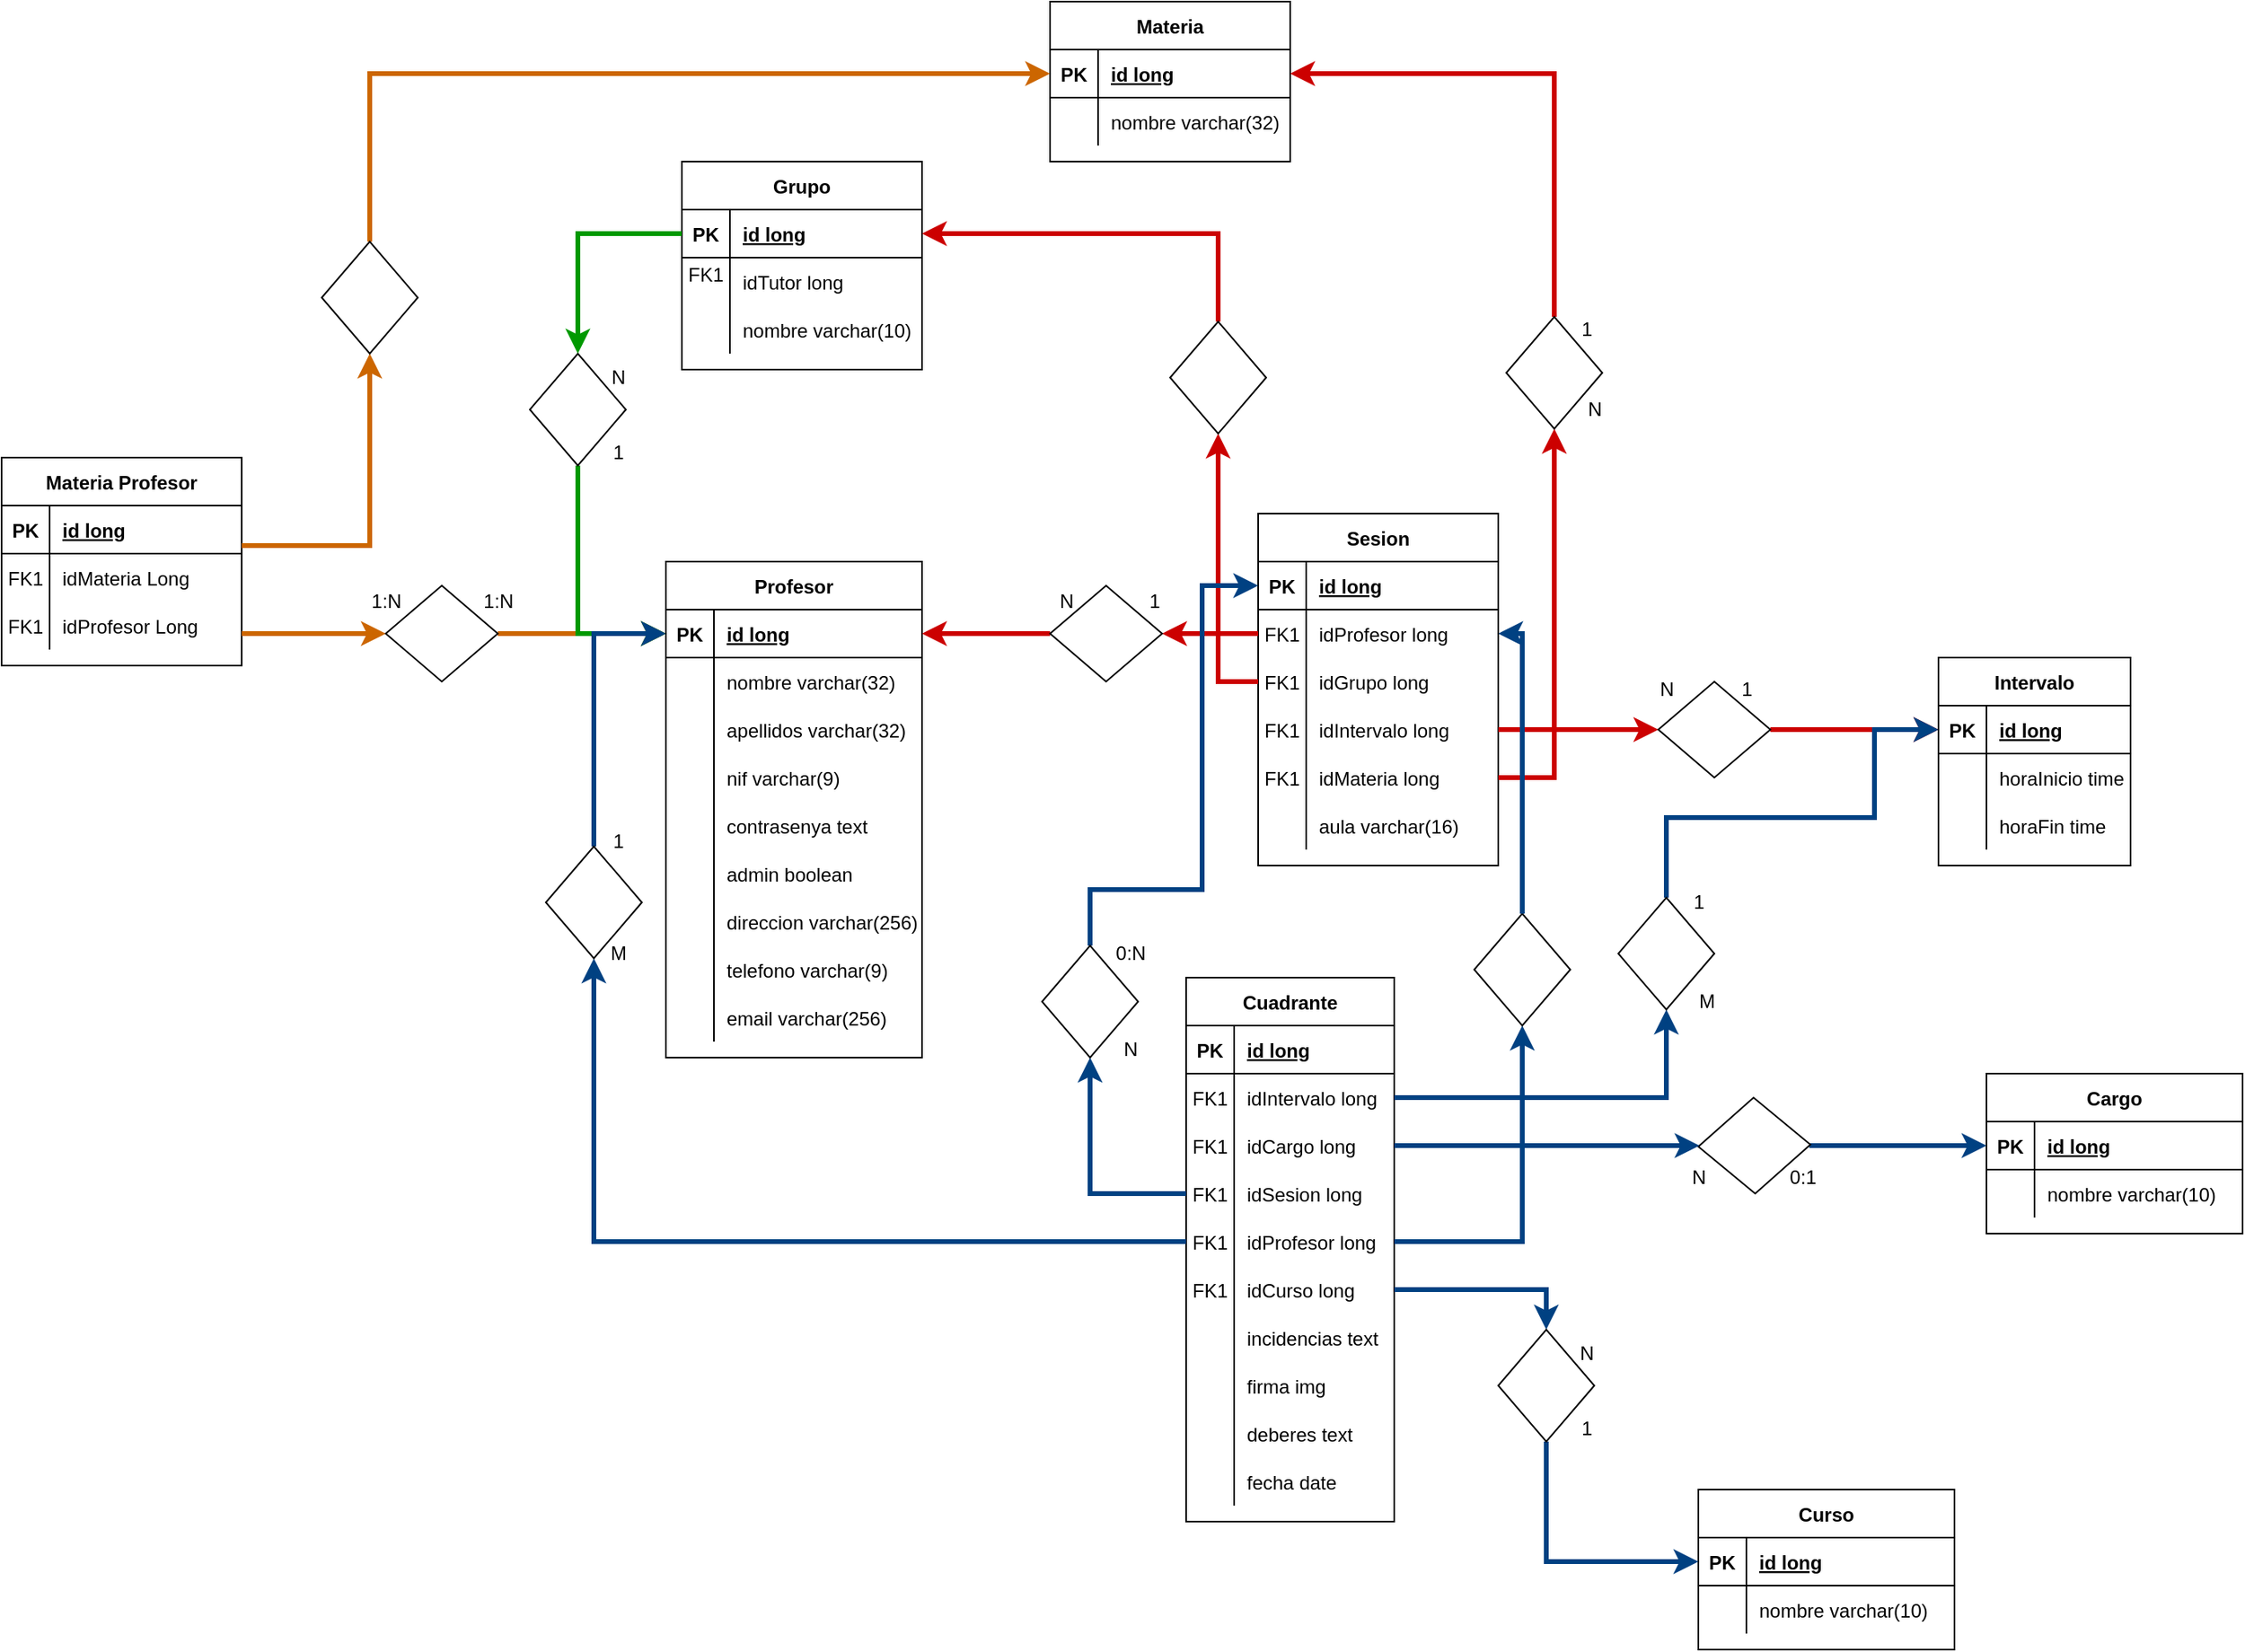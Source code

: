 <mxfile version="25.0.1">
  <diagram id="R2lEEEUBdFMjLlhIrx00" name="Page-1">
    <mxGraphModel dx="2875" dy="2191" grid="1" gridSize="10" guides="1" tooltips="1" connect="1" arrows="1" fold="1" page="1" pageScale="1" pageWidth="850" pageHeight="1100" math="0" shadow="0" extFonts="Permanent Marker^https://fonts.googleapis.com/css?family=Permanent+Marker">
      <root>
        <mxCell id="0" />
        <mxCell id="1" parent="0" />
        <mxCell id="C-vyLk0tnHw3VtMMgP7b-2" value="Cargo" style="shape=table;startSize=30;container=1;collapsible=1;childLayout=tableLayout;fixedRows=1;rowLines=0;fontStyle=1;align=center;resizeLast=1;" parent="1" vertex="1">
          <mxGeometry x="990" y="180" width="160" height="100" as="geometry" />
        </mxCell>
        <mxCell id="C-vyLk0tnHw3VtMMgP7b-3" value="" style="shape=partialRectangle;collapsible=0;dropTarget=0;pointerEvents=0;fillColor=none;points=[[0,0.5],[1,0.5]];portConstraint=eastwest;top=0;left=0;right=0;bottom=1;" parent="C-vyLk0tnHw3VtMMgP7b-2" vertex="1">
          <mxGeometry y="30" width="160" height="30" as="geometry" />
        </mxCell>
        <mxCell id="C-vyLk0tnHw3VtMMgP7b-4" value="PK" style="shape=partialRectangle;overflow=hidden;connectable=0;fillColor=none;top=0;left=0;bottom=0;right=0;fontStyle=1;" parent="C-vyLk0tnHw3VtMMgP7b-3" vertex="1">
          <mxGeometry width="30" height="30" as="geometry">
            <mxRectangle width="30" height="30" as="alternateBounds" />
          </mxGeometry>
        </mxCell>
        <mxCell id="C-vyLk0tnHw3VtMMgP7b-5" value="id long" style="shape=partialRectangle;overflow=hidden;connectable=0;fillColor=none;top=0;left=0;bottom=0;right=0;align=left;spacingLeft=6;fontStyle=5;" parent="C-vyLk0tnHw3VtMMgP7b-3" vertex="1">
          <mxGeometry x="30" width="130" height="30" as="geometry">
            <mxRectangle width="130" height="30" as="alternateBounds" />
          </mxGeometry>
        </mxCell>
        <mxCell id="C-vyLk0tnHw3VtMMgP7b-6" value="" style="shape=partialRectangle;collapsible=0;dropTarget=0;pointerEvents=0;fillColor=none;points=[[0,0.5],[1,0.5]];portConstraint=eastwest;top=0;left=0;right=0;bottom=0;" parent="C-vyLk0tnHw3VtMMgP7b-2" vertex="1">
          <mxGeometry y="60" width="160" height="30" as="geometry" />
        </mxCell>
        <mxCell id="C-vyLk0tnHw3VtMMgP7b-7" value="" style="shape=partialRectangle;overflow=hidden;connectable=0;fillColor=none;top=0;left=0;bottom=0;right=0;" parent="C-vyLk0tnHw3VtMMgP7b-6" vertex="1">
          <mxGeometry width="30" height="30" as="geometry">
            <mxRectangle width="30" height="30" as="alternateBounds" />
          </mxGeometry>
        </mxCell>
        <mxCell id="C-vyLk0tnHw3VtMMgP7b-8" value="nombre varchar(10)" style="shape=partialRectangle;overflow=hidden;connectable=0;fillColor=none;top=0;left=0;bottom=0;right=0;align=left;spacingLeft=6;" parent="C-vyLk0tnHw3VtMMgP7b-6" vertex="1">
          <mxGeometry x="30" width="130" height="30" as="geometry">
            <mxRectangle width="130" height="30" as="alternateBounds" />
          </mxGeometry>
        </mxCell>
        <mxCell id="g5F8rc-oqBEYYvra2aGh-3" value="Profesor" style="shape=table;startSize=30;container=1;collapsible=1;childLayout=tableLayout;fixedRows=1;rowLines=0;fontStyle=1;align=center;resizeLast=1;" parent="1" vertex="1">
          <mxGeometry x="165" y="-140" width="160" height="310" as="geometry" />
        </mxCell>
        <mxCell id="g5F8rc-oqBEYYvra2aGh-4" value="" style="shape=partialRectangle;collapsible=0;dropTarget=0;pointerEvents=0;fillColor=none;points=[[0,0.5],[1,0.5]];portConstraint=eastwest;top=0;left=0;right=0;bottom=1;" parent="g5F8rc-oqBEYYvra2aGh-3" vertex="1">
          <mxGeometry y="30" width="160" height="30" as="geometry" />
        </mxCell>
        <mxCell id="g5F8rc-oqBEYYvra2aGh-5" value="PK" style="shape=partialRectangle;overflow=hidden;connectable=0;fillColor=none;top=0;left=0;bottom=0;right=0;fontStyle=1;" parent="g5F8rc-oqBEYYvra2aGh-4" vertex="1">
          <mxGeometry width="30" height="30" as="geometry">
            <mxRectangle width="30" height="30" as="alternateBounds" />
          </mxGeometry>
        </mxCell>
        <mxCell id="g5F8rc-oqBEYYvra2aGh-6" value="id long" style="shape=partialRectangle;overflow=hidden;connectable=0;fillColor=none;top=0;left=0;bottom=0;right=0;align=left;spacingLeft=6;fontStyle=5;" parent="g5F8rc-oqBEYYvra2aGh-4" vertex="1">
          <mxGeometry x="30" width="130" height="30" as="geometry">
            <mxRectangle width="130" height="30" as="alternateBounds" />
          </mxGeometry>
        </mxCell>
        <mxCell id="g5F8rc-oqBEYYvra2aGh-7" value="" style="shape=partialRectangle;collapsible=0;dropTarget=0;pointerEvents=0;fillColor=none;points=[[0,0.5],[1,0.5]];portConstraint=eastwest;top=0;left=0;right=0;bottom=0;" parent="g5F8rc-oqBEYYvra2aGh-3" vertex="1">
          <mxGeometry y="60" width="160" height="30" as="geometry" />
        </mxCell>
        <mxCell id="g5F8rc-oqBEYYvra2aGh-8" value="" style="shape=partialRectangle;overflow=hidden;connectable=0;fillColor=none;top=0;left=0;bottom=0;right=0;" parent="g5F8rc-oqBEYYvra2aGh-7" vertex="1">
          <mxGeometry width="30" height="30" as="geometry">
            <mxRectangle width="30" height="30" as="alternateBounds" />
          </mxGeometry>
        </mxCell>
        <mxCell id="g5F8rc-oqBEYYvra2aGh-9" value="nombre varchar(32)" style="shape=partialRectangle;overflow=hidden;connectable=0;fillColor=none;top=0;left=0;bottom=0;right=0;align=left;spacingLeft=6;" parent="g5F8rc-oqBEYYvra2aGh-7" vertex="1">
          <mxGeometry x="30" width="130" height="30" as="geometry">
            <mxRectangle width="130" height="30" as="alternateBounds" />
          </mxGeometry>
        </mxCell>
        <mxCell id="g5F8rc-oqBEYYvra2aGh-27" value="" style="shape=partialRectangle;collapsible=0;dropTarget=0;pointerEvents=0;fillColor=none;points=[[0,0.5],[1,0.5]];portConstraint=eastwest;top=0;left=0;right=0;bottom=0;" parent="g5F8rc-oqBEYYvra2aGh-3" vertex="1">
          <mxGeometry y="90" width="160" height="30" as="geometry" />
        </mxCell>
        <mxCell id="g5F8rc-oqBEYYvra2aGh-28" value="" style="shape=partialRectangle;overflow=hidden;connectable=0;fillColor=none;top=0;left=0;bottom=0;right=0;" parent="g5F8rc-oqBEYYvra2aGh-27" vertex="1">
          <mxGeometry width="30" height="30" as="geometry">
            <mxRectangle width="30" height="30" as="alternateBounds" />
          </mxGeometry>
        </mxCell>
        <mxCell id="g5F8rc-oqBEYYvra2aGh-29" value="apellidos varchar(32)" style="shape=partialRectangle;overflow=hidden;connectable=0;fillColor=none;top=0;left=0;bottom=0;right=0;align=left;spacingLeft=6;" parent="g5F8rc-oqBEYYvra2aGh-27" vertex="1">
          <mxGeometry x="30" width="130" height="30" as="geometry">
            <mxRectangle width="130" height="30" as="alternateBounds" />
          </mxGeometry>
        </mxCell>
        <mxCell id="g5F8rc-oqBEYYvra2aGh-30" value="" style="shape=partialRectangle;collapsible=0;dropTarget=0;pointerEvents=0;fillColor=none;points=[[0,0.5],[1,0.5]];portConstraint=eastwest;top=0;left=0;right=0;bottom=0;" parent="g5F8rc-oqBEYYvra2aGh-3" vertex="1">
          <mxGeometry y="120" width="160" height="30" as="geometry" />
        </mxCell>
        <mxCell id="g5F8rc-oqBEYYvra2aGh-31" value="" style="shape=partialRectangle;overflow=hidden;connectable=0;fillColor=none;top=0;left=0;bottom=0;right=0;" parent="g5F8rc-oqBEYYvra2aGh-30" vertex="1">
          <mxGeometry width="30" height="30" as="geometry">
            <mxRectangle width="30" height="30" as="alternateBounds" />
          </mxGeometry>
        </mxCell>
        <mxCell id="g5F8rc-oqBEYYvra2aGh-32" value="nif varchar(9)" style="shape=partialRectangle;overflow=hidden;connectable=0;fillColor=none;top=0;left=0;bottom=0;right=0;align=left;spacingLeft=6;" parent="g5F8rc-oqBEYYvra2aGh-30" vertex="1">
          <mxGeometry x="30" width="130" height="30" as="geometry">
            <mxRectangle width="130" height="30" as="alternateBounds" />
          </mxGeometry>
        </mxCell>
        <mxCell id="g5F8rc-oqBEYYvra2aGh-87" value="" style="shape=partialRectangle;collapsible=0;dropTarget=0;pointerEvents=0;fillColor=none;points=[[0,0.5],[1,0.5]];portConstraint=eastwest;top=0;left=0;right=0;bottom=0;" parent="g5F8rc-oqBEYYvra2aGh-3" vertex="1">
          <mxGeometry y="150" width="160" height="30" as="geometry" />
        </mxCell>
        <mxCell id="g5F8rc-oqBEYYvra2aGh-88" value="" style="shape=partialRectangle;overflow=hidden;connectable=0;fillColor=none;top=0;left=0;bottom=0;right=0;" parent="g5F8rc-oqBEYYvra2aGh-87" vertex="1">
          <mxGeometry width="30" height="30" as="geometry">
            <mxRectangle width="30" height="30" as="alternateBounds" />
          </mxGeometry>
        </mxCell>
        <mxCell id="g5F8rc-oqBEYYvra2aGh-89" value="contrasenya text" style="shape=partialRectangle;overflow=hidden;connectable=0;fillColor=none;top=0;left=0;bottom=0;right=0;align=left;spacingLeft=6;" parent="g5F8rc-oqBEYYvra2aGh-87" vertex="1">
          <mxGeometry x="30" width="130" height="30" as="geometry">
            <mxRectangle width="130" height="30" as="alternateBounds" />
          </mxGeometry>
        </mxCell>
        <mxCell id="g5F8rc-oqBEYYvra2aGh-72" value="" style="shape=partialRectangle;collapsible=0;dropTarget=0;pointerEvents=0;fillColor=none;points=[[0,0.5],[1,0.5]];portConstraint=eastwest;top=0;left=0;right=0;bottom=0;" parent="g5F8rc-oqBEYYvra2aGh-3" vertex="1">
          <mxGeometry y="180" width="160" height="30" as="geometry" />
        </mxCell>
        <mxCell id="g5F8rc-oqBEYYvra2aGh-73" value="" style="shape=partialRectangle;overflow=hidden;connectable=0;fillColor=none;top=0;left=0;bottom=0;right=0;" parent="g5F8rc-oqBEYYvra2aGh-72" vertex="1">
          <mxGeometry width="30" height="30" as="geometry">
            <mxRectangle width="30" height="30" as="alternateBounds" />
          </mxGeometry>
        </mxCell>
        <mxCell id="g5F8rc-oqBEYYvra2aGh-74" value="admin boolean" style="shape=partialRectangle;overflow=hidden;connectable=0;fillColor=none;top=0;left=0;bottom=0;right=0;align=left;spacingLeft=6;" parent="g5F8rc-oqBEYYvra2aGh-72" vertex="1">
          <mxGeometry x="30" width="130" height="30" as="geometry">
            <mxRectangle width="130" height="30" as="alternateBounds" />
          </mxGeometry>
        </mxCell>
        <mxCell id="g5F8rc-oqBEYYvra2aGh-78" value="" style="shape=partialRectangle;collapsible=0;dropTarget=0;pointerEvents=0;fillColor=none;points=[[0,0.5],[1,0.5]];portConstraint=eastwest;top=0;left=0;right=0;bottom=0;" parent="g5F8rc-oqBEYYvra2aGh-3" vertex="1">
          <mxGeometry y="210" width="160" height="30" as="geometry" />
        </mxCell>
        <mxCell id="g5F8rc-oqBEYYvra2aGh-79" value="" style="shape=partialRectangle;overflow=hidden;connectable=0;fillColor=none;top=0;left=0;bottom=0;right=0;" parent="g5F8rc-oqBEYYvra2aGh-78" vertex="1">
          <mxGeometry width="30" height="30" as="geometry">
            <mxRectangle width="30" height="30" as="alternateBounds" />
          </mxGeometry>
        </mxCell>
        <mxCell id="g5F8rc-oqBEYYvra2aGh-80" value="direccion varchar(256)" style="shape=partialRectangle;overflow=hidden;connectable=0;fillColor=none;top=0;left=0;bottom=0;right=0;align=left;spacingLeft=6;" parent="g5F8rc-oqBEYYvra2aGh-78" vertex="1">
          <mxGeometry x="30" width="130" height="30" as="geometry">
            <mxRectangle width="130" height="30" as="alternateBounds" />
          </mxGeometry>
        </mxCell>
        <mxCell id="g5F8rc-oqBEYYvra2aGh-81" value="" style="shape=partialRectangle;collapsible=0;dropTarget=0;pointerEvents=0;fillColor=none;points=[[0,0.5],[1,0.5]];portConstraint=eastwest;top=0;left=0;right=0;bottom=0;" parent="g5F8rc-oqBEYYvra2aGh-3" vertex="1">
          <mxGeometry y="240" width="160" height="30" as="geometry" />
        </mxCell>
        <mxCell id="g5F8rc-oqBEYYvra2aGh-82" value="" style="shape=partialRectangle;overflow=hidden;connectable=0;fillColor=none;top=0;left=0;bottom=0;right=0;" parent="g5F8rc-oqBEYYvra2aGh-81" vertex="1">
          <mxGeometry width="30" height="30" as="geometry">
            <mxRectangle width="30" height="30" as="alternateBounds" />
          </mxGeometry>
        </mxCell>
        <mxCell id="g5F8rc-oqBEYYvra2aGh-83" value="telefono varchar(9)" style="shape=partialRectangle;overflow=hidden;connectable=0;fillColor=none;top=0;left=0;bottom=0;right=0;align=left;spacingLeft=6;" parent="g5F8rc-oqBEYYvra2aGh-81" vertex="1">
          <mxGeometry x="30" width="130" height="30" as="geometry">
            <mxRectangle width="130" height="30" as="alternateBounds" />
          </mxGeometry>
        </mxCell>
        <mxCell id="g5F8rc-oqBEYYvra2aGh-84" value="" style="shape=partialRectangle;collapsible=0;dropTarget=0;pointerEvents=0;fillColor=none;points=[[0,0.5],[1,0.5]];portConstraint=eastwest;top=0;left=0;right=0;bottom=0;" parent="g5F8rc-oqBEYYvra2aGh-3" vertex="1">
          <mxGeometry y="270" width="160" height="30" as="geometry" />
        </mxCell>
        <mxCell id="g5F8rc-oqBEYYvra2aGh-85" value="&#xa;" style="shape=partialRectangle;overflow=hidden;connectable=0;fillColor=none;top=0;left=0;bottom=0;right=0;" parent="g5F8rc-oqBEYYvra2aGh-84" vertex="1">
          <mxGeometry width="30" height="30" as="geometry">
            <mxRectangle width="30" height="30" as="alternateBounds" />
          </mxGeometry>
        </mxCell>
        <mxCell id="g5F8rc-oqBEYYvra2aGh-86" value="email varchar(256)" style="shape=partialRectangle;overflow=hidden;connectable=0;fillColor=none;top=0;left=0;bottom=0;right=0;align=left;spacingLeft=6;" parent="g5F8rc-oqBEYYvra2aGh-84" vertex="1">
          <mxGeometry x="30" width="130" height="30" as="geometry">
            <mxRectangle width="130" height="30" as="alternateBounds" />
          </mxGeometry>
        </mxCell>
        <mxCell id="g5F8rc-oqBEYYvra2aGh-90" value="Sesion" style="shape=table;startSize=30;container=1;collapsible=1;childLayout=tableLayout;fixedRows=1;rowLines=0;fontStyle=1;align=center;resizeLast=1;shadow=0;" parent="1" vertex="1">
          <mxGeometry x="535" y="-170" width="150" height="220" as="geometry" />
        </mxCell>
        <mxCell id="g5F8rc-oqBEYYvra2aGh-91" value="" style="shape=partialRectangle;collapsible=0;dropTarget=0;pointerEvents=0;fillColor=none;points=[[0,0.5],[1,0.5]];portConstraint=eastwest;top=0;left=0;right=0;bottom=1;" parent="g5F8rc-oqBEYYvra2aGh-90" vertex="1">
          <mxGeometry y="30" width="150" height="30" as="geometry" />
        </mxCell>
        <mxCell id="g5F8rc-oqBEYYvra2aGh-92" value="PK" style="shape=partialRectangle;overflow=hidden;connectable=0;fillColor=none;top=0;left=0;bottom=0;right=0;fontStyle=1;" parent="g5F8rc-oqBEYYvra2aGh-91" vertex="1">
          <mxGeometry width="30" height="30" as="geometry">
            <mxRectangle width="30" height="30" as="alternateBounds" />
          </mxGeometry>
        </mxCell>
        <mxCell id="g5F8rc-oqBEYYvra2aGh-93" value="id long" style="shape=partialRectangle;overflow=hidden;connectable=0;fillColor=none;top=0;left=0;bottom=0;right=0;align=left;spacingLeft=6;fontStyle=5;" parent="g5F8rc-oqBEYYvra2aGh-91" vertex="1">
          <mxGeometry x="30" width="120" height="30" as="geometry">
            <mxRectangle width="120" height="30" as="alternateBounds" />
          </mxGeometry>
        </mxCell>
        <mxCell id="g5F8rc-oqBEYYvra2aGh-94" value="" style="shape=partialRectangle;collapsible=0;dropTarget=0;pointerEvents=0;fillColor=none;points=[[0,0.5],[1,0.5]];portConstraint=eastwest;top=0;left=0;right=0;bottom=0;" parent="g5F8rc-oqBEYYvra2aGh-90" vertex="1">
          <mxGeometry y="60" width="150" height="30" as="geometry" />
        </mxCell>
        <mxCell id="g5F8rc-oqBEYYvra2aGh-95" value="FK1" style="shape=partialRectangle;overflow=hidden;connectable=0;fillColor=none;top=0;left=0;bottom=0;right=0;" parent="g5F8rc-oqBEYYvra2aGh-94" vertex="1">
          <mxGeometry width="30" height="30" as="geometry">
            <mxRectangle width="30" height="30" as="alternateBounds" />
          </mxGeometry>
        </mxCell>
        <mxCell id="g5F8rc-oqBEYYvra2aGh-96" value="idProfesor long" style="shape=partialRectangle;overflow=hidden;connectable=0;fillColor=none;top=0;left=0;bottom=0;right=0;align=left;spacingLeft=6;" parent="g5F8rc-oqBEYYvra2aGh-94" vertex="1">
          <mxGeometry x="30" width="120" height="30" as="geometry">
            <mxRectangle width="120" height="30" as="alternateBounds" />
          </mxGeometry>
        </mxCell>
        <mxCell id="g5F8rc-oqBEYYvra2aGh-121" value="" style="shape=partialRectangle;collapsible=0;dropTarget=0;pointerEvents=0;fillColor=none;points=[[0,0.5],[1,0.5]];portConstraint=eastwest;top=0;left=0;right=0;bottom=0;" parent="g5F8rc-oqBEYYvra2aGh-90" vertex="1">
          <mxGeometry y="90" width="150" height="30" as="geometry" />
        </mxCell>
        <mxCell id="g5F8rc-oqBEYYvra2aGh-122" value="FK1" style="shape=partialRectangle;overflow=hidden;connectable=0;fillColor=none;top=0;left=0;bottom=0;right=0;" parent="g5F8rc-oqBEYYvra2aGh-121" vertex="1">
          <mxGeometry width="30" height="30" as="geometry">
            <mxRectangle width="30" height="30" as="alternateBounds" />
          </mxGeometry>
        </mxCell>
        <mxCell id="g5F8rc-oqBEYYvra2aGh-123" value="idGrupo long" style="shape=partialRectangle;overflow=hidden;connectable=0;fillColor=none;top=0;left=0;bottom=0;right=0;align=left;spacingLeft=6;" parent="g5F8rc-oqBEYYvra2aGh-121" vertex="1">
          <mxGeometry x="30" width="120" height="30" as="geometry">
            <mxRectangle width="120" height="30" as="alternateBounds" />
          </mxGeometry>
        </mxCell>
        <mxCell id="g5F8rc-oqBEYYvra2aGh-124" value="" style="shape=partialRectangle;collapsible=0;dropTarget=0;pointerEvents=0;fillColor=none;points=[[0,0.5],[1,0.5]];portConstraint=eastwest;top=0;left=0;right=0;bottom=0;" parent="g5F8rc-oqBEYYvra2aGh-90" vertex="1">
          <mxGeometry y="120" width="150" height="30" as="geometry" />
        </mxCell>
        <mxCell id="g5F8rc-oqBEYYvra2aGh-125" value="FK1" style="shape=partialRectangle;overflow=hidden;connectable=0;fillColor=none;top=0;left=0;bottom=0;right=0;" parent="g5F8rc-oqBEYYvra2aGh-124" vertex="1">
          <mxGeometry width="30" height="30" as="geometry">
            <mxRectangle width="30" height="30" as="alternateBounds" />
          </mxGeometry>
        </mxCell>
        <mxCell id="g5F8rc-oqBEYYvra2aGh-126" value="idIntervalo long" style="shape=partialRectangle;overflow=hidden;connectable=0;fillColor=none;top=0;left=0;bottom=0;right=0;align=left;spacingLeft=6;" parent="g5F8rc-oqBEYYvra2aGh-124" vertex="1">
          <mxGeometry x="30" width="120" height="30" as="geometry">
            <mxRectangle width="120" height="30" as="alternateBounds" />
          </mxGeometry>
        </mxCell>
        <mxCell id="g5F8rc-oqBEYYvra2aGh-127" value="" style="shape=partialRectangle;collapsible=0;dropTarget=0;pointerEvents=0;fillColor=none;points=[[0,0.5],[1,0.5]];portConstraint=eastwest;top=0;left=0;right=0;bottom=0;" parent="g5F8rc-oqBEYYvra2aGh-90" vertex="1">
          <mxGeometry y="150" width="150" height="30" as="geometry" />
        </mxCell>
        <mxCell id="g5F8rc-oqBEYYvra2aGh-128" value="" style="shape=partialRectangle;overflow=hidden;connectable=0;fillColor=none;top=0;left=0;bottom=0;right=0;" parent="g5F8rc-oqBEYYvra2aGh-127" vertex="1">
          <mxGeometry width="30" height="30" as="geometry">
            <mxRectangle width="30" height="30" as="alternateBounds" />
          </mxGeometry>
        </mxCell>
        <mxCell id="g5F8rc-oqBEYYvra2aGh-129" value="idMateria long" style="shape=partialRectangle;overflow=hidden;connectable=0;fillColor=none;top=0;left=0;bottom=0;right=0;align=left;spacingLeft=6;" parent="g5F8rc-oqBEYYvra2aGh-127" vertex="1">
          <mxGeometry x="30" width="120" height="30" as="geometry">
            <mxRectangle width="120" height="30" as="alternateBounds" />
          </mxGeometry>
        </mxCell>
        <mxCell id="g5F8rc-oqBEYYvra2aGh-130" value="" style="shape=partialRectangle;collapsible=0;dropTarget=0;pointerEvents=0;fillColor=none;points=[[0,0.5],[1,0.5]];portConstraint=eastwest;top=0;left=0;right=0;bottom=0;" parent="g5F8rc-oqBEYYvra2aGh-90" vertex="1">
          <mxGeometry y="180" width="150" height="30" as="geometry" />
        </mxCell>
        <mxCell id="g5F8rc-oqBEYYvra2aGh-131" value="" style="shape=partialRectangle;overflow=hidden;connectable=0;fillColor=none;top=0;left=0;bottom=0;right=0;" parent="g5F8rc-oqBEYYvra2aGh-130" vertex="1">
          <mxGeometry width="30" height="30" as="geometry">
            <mxRectangle width="30" height="30" as="alternateBounds" />
          </mxGeometry>
        </mxCell>
        <mxCell id="g5F8rc-oqBEYYvra2aGh-132" value="aula varchar(16)" style="shape=partialRectangle;overflow=hidden;connectable=0;fillColor=none;top=0;left=0;bottom=0;right=0;align=left;spacingLeft=6;" parent="g5F8rc-oqBEYYvra2aGh-130" vertex="1">
          <mxGeometry x="30" width="120" height="30" as="geometry">
            <mxRectangle width="120" height="30" as="alternateBounds" />
          </mxGeometry>
        </mxCell>
        <mxCell id="g5F8rc-oqBEYYvra2aGh-133" value="Grupo" style="shape=table;startSize=30;container=1;collapsible=1;childLayout=tableLayout;fixedRows=1;rowLines=0;fontStyle=1;align=center;resizeLast=1;" parent="1" vertex="1">
          <mxGeometry x="175" y="-390" width="150" height="130" as="geometry" />
        </mxCell>
        <mxCell id="g5F8rc-oqBEYYvra2aGh-134" value="" style="shape=partialRectangle;collapsible=0;dropTarget=0;pointerEvents=0;fillColor=none;points=[[0,0.5],[1,0.5]];portConstraint=eastwest;top=0;left=0;right=0;bottom=1;" parent="g5F8rc-oqBEYYvra2aGh-133" vertex="1">
          <mxGeometry y="30" width="150" height="30" as="geometry" />
        </mxCell>
        <mxCell id="g5F8rc-oqBEYYvra2aGh-135" value="PK" style="shape=partialRectangle;overflow=hidden;connectable=0;fillColor=none;top=0;left=0;bottom=0;right=0;fontStyle=1;" parent="g5F8rc-oqBEYYvra2aGh-134" vertex="1">
          <mxGeometry width="30" height="30" as="geometry">
            <mxRectangle width="30" height="30" as="alternateBounds" />
          </mxGeometry>
        </mxCell>
        <mxCell id="g5F8rc-oqBEYYvra2aGh-136" value="id long" style="shape=partialRectangle;overflow=hidden;connectable=0;fillColor=none;top=0;left=0;bottom=0;right=0;align=left;spacingLeft=6;fontStyle=5;" parent="g5F8rc-oqBEYYvra2aGh-134" vertex="1">
          <mxGeometry x="30" width="120" height="30" as="geometry">
            <mxRectangle width="120" height="30" as="alternateBounds" />
          </mxGeometry>
        </mxCell>
        <mxCell id="g5F8rc-oqBEYYvra2aGh-137" value="" style="shape=partialRectangle;collapsible=0;dropTarget=0;pointerEvents=0;fillColor=none;points=[[0,0.5],[1,0.5]];portConstraint=eastwest;top=0;left=0;right=0;bottom=0;" parent="g5F8rc-oqBEYYvra2aGh-133" vertex="1">
          <mxGeometry y="60" width="150" height="30" as="geometry" />
        </mxCell>
        <mxCell id="g5F8rc-oqBEYYvra2aGh-138" value="" style="shape=partialRectangle;overflow=hidden;connectable=0;fillColor=none;top=0;left=0;bottom=0;right=0;" parent="g5F8rc-oqBEYYvra2aGh-137" vertex="1">
          <mxGeometry width="30" height="30" as="geometry">
            <mxRectangle width="30" height="30" as="alternateBounds" />
          </mxGeometry>
        </mxCell>
        <mxCell id="g5F8rc-oqBEYYvra2aGh-139" value="idTutor long" style="shape=partialRectangle;overflow=hidden;connectable=0;fillColor=none;top=0;left=0;bottom=0;right=0;align=left;spacingLeft=6;" parent="g5F8rc-oqBEYYvra2aGh-137" vertex="1">
          <mxGeometry x="30" width="120" height="30" as="geometry">
            <mxRectangle width="120" height="30" as="alternateBounds" />
          </mxGeometry>
        </mxCell>
        <mxCell id="g5F8rc-oqBEYYvra2aGh-140" value="" style="shape=partialRectangle;collapsible=0;dropTarget=0;pointerEvents=0;fillColor=none;points=[[0,0.5],[1,0.5]];portConstraint=eastwest;top=0;left=0;right=0;bottom=0;" parent="g5F8rc-oqBEYYvra2aGh-133" vertex="1">
          <mxGeometry y="90" width="150" height="30" as="geometry" />
        </mxCell>
        <mxCell id="g5F8rc-oqBEYYvra2aGh-141" value="" style="shape=partialRectangle;overflow=hidden;connectable=0;fillColor=none;top=0;left=0;bottom=0;right=0;" parent="g5F8rc-oqBEYYvra2aGh-140" vertex="1">
          <mxGeometry width="30" height="30" as="geometry">
            <mxRectangle width="30" height="30" as="alternateBounds" />
          </mxGeometry>
        </mxCell>
        <mxCell id="g5F8rc-oqBEYYvra2aGh-142" value="nombre varchar(10)" style="shape=partialRectangle;overflow=hidden;connectable=0;fillColor=none;top=0;left=0;bottom=0;right=0;align=left;spacingLeft=6;" parent="g5F8rc-oqBEYYvra2aGh-140" vertex="1">
          <mxGeometry x="30" width="120" height="30" as="geometry">
            <mxRectangle width="120" height="30" as="alternateBounds" />
          </mxGeometry>
        </mxCell>
        <mxCell id="g5F8rc-oqBEYYvra2aGh-143" value="Intervalo" style="shape=table;startSize=30;container=1;collapsible=1;childLayout=tableLayout;fixedRows=1;rowLines=0;fontStyle=1;align=center;resizeLast=1;" parent="1" vertex="1">
          <mxGeometry x="960" y="-80" width="120" height="130" as="geometry" />
        </mxCell>
        <mxCell id="g5F8rc-oqBEYYvra2aGh-144" value="" style="shape=partialRectangle;collapsible=0;dropTarget=0;pointerEvents=0;fillColor=none;points=[[0,0.5],[1,0.5]];portConstraint=eastwest;top=0;left=0;right=0;bottom=1;" parent="g5F8rc-oqBEYYvra2aGh-143" vertex="1">
          <mxGeometry y="30" width="120" height="30" as="geometry" />
        </mxCell>
        <mxCell id="g5F8rc-oqBEYYvra2aGh-145" value="PK" style="shape=partialRectangle;overflow=hidden;connectable=0;fillColor=none;top=0;left=0;bottom=0;right=0;fontStyle=1;" parent="g5F8rc-oqBEYYvra2aGh-144" vertex="1">
          <mxGeometry width="30" height="30" as="geometry">
            <mxRectangle width="30" height="30" as="alternateBounds" />
          </mxGeometry>
        </mxCell>
        <mxCell id="g5F8rc-oqBEYYvra2aGh-146" value="id long" style="shape=partialRectangle;overflow=hidden;connectable=0;fillColor=none;top=0;left=0;bottom=0;right=0;align=left;spacingLeft=6;fontStyle=5;" parent="g5F8rc-oqBEYYvra2aGh-144" vertex="1">
          <mxGeometry x="30" width="90" height="30" as="geometry">
            <mxRectangle width="90" height="30" as="alternateBounds" />
          </mxGeometry>
        </mxCell>
        <mxCell id="g5F8rc-oqBEYYvra2aGh-147" value="" style="shape=partialRectangle;collapsible=0;dropTarget=0;pointerEvents=0;fillColor=none;points=[[0,0.5],[1,0.5]];portConstraint=eastwest;top=0;left=0;right=0;bottom=0;" parent="g5F8rc-oqBEYYvra2aGh-143" vertex="1">
          <mxGeometry y="60" width="120" height="30" as="geometry" />
        </mxCell>
        <mxCell id="g5F8rc-oqBEYYvra2aGh-148" value="" style="shape=partialRectangle;overflow=hidden;connectable=0;fillColor=none;top=0;left=0;bottom=0;right=0;" parent="g5F8rc-oqBEYYvra2aGh-147" vertex="1">
          <mxGeometry width="30" height="30" as="geometry">
            <mxRectangle width="30" height="30" as="alternateBounds" />
          </mxGeometry>
        </mxCell>
        <mxCell id="g5F8rc-oqBEYYvra2aGh-149" value="horaInicio time" style="shape=partialRectangle;overflow=hidden;connectable=0;fillColor=none;top=0;left=0;bottom=0;right=0;align=left;spacingLeft=6;" parent="g5F8rc-oqBEYYvra2aGh-147" vertex="1">
          <mxGeometry x="30" width="90" height="30" as="geometry">
            <mxRectangle width="90" height="30" as="alternateBounds" />
          </mxGeometry>
        </mxCell>
        <mxCell id="g5F8rc-oqBEYYvra2aGh-150" value="" style="shape=partialRectangle;collapsible=0;dropTarget=0;pointerEvents=0;fillColor=none;points=[[0,0.5],[1,0.5]];portConstraint=eastwest;top=0;left=0;right=0;bottom=0;" parent="g5F8rc-oqBEYYvra2aGh-143" vertex="1">
          <mxGeometry y="90" width="120" height="30" as="geometry" />
        </mxCell>
        <mxCell id="g5F8rc-oqBEYYvra2aGh-151" value="" style="shape=partialRectangle;overflow=hidden;connectable=0;fillColor=none;top=0;left=0;bottom=0;right=0;" parent="g5F8rc-oqBEYYvra2aGh-150" vertex="1">
          <mxGeometry width="30" height="30" as="geometry">
            <mxRectangle width="30" height="30" as="alternateBounds" />
          </mxGeometry>
        </mxCell>
        <mxCell id="g5F8rc-oqBEYYvra2aGh-152" value="horaFin time" style="shape=partialRectangle;overflow=hidden;connectable=0;fillColor=none;top=0;left=0;bottom=0;right=0;align=left;spacingLeft=6;" parent="g5F8rc-oqBEYYvra2aGh-150" vertex="1">
          <mxGeometry x="30" width="90" height="30" as="geometry">
            <mxRectangle width="90" height="30" as="alternateBounds" />
          </mxGeometry>
        </mxCell>
        <mxCell id="g5F8rc-oqBEYYvra2aGh-163" value="Cuadrante" style="shape=table;startSize=30;container=1;collapsible=1;childLayout=tableLayout;fixedRows=1;rowLines=0;fontStyle=1;align=center;resizeLast=1;" parent="1" vertex="1">
          <mxGeometry x="490" y="120" width="130" height="340" as="geometry" />
        </mxCell>
        <mxCell id="g5F8rc-oqBEYYvra2aGh-164" value="" style="shape=partialRectangle;collapsible=0;dropTarget=0;pointerEvents=0;fillColor=none;points=[[0,0.5],[1,0.5]];portConstraint=eastwest;top=0;left=0;right=0;bottom=1;" parent="g5F8rc-oqBEYYvra2aGh-163" vertex="1">
          <mxGeometry y="30" width="130" height="30" as="geometry" />
        </mxCell>
        <mxCell id="g5F8rc-oqBEYYvra2aGh-165" value="PK" style="shape=partialRectangle;overflow=hidden;connectable=0;fillColor=none;top=0;left=0;bottom=0;right=0;fontStyle=1;" parent="g5F8rc-oqBEYYvra2aGh-164" vertex="1">
          <mxGeometry width="30" height="30" as="geometry">
            <mxRectangle width="30" height="30" as="alternateBounds" />
          </mxGeometry>
        </mxCell>
        <mxCell id="g5F8rc-oqBEYYvra2aGh-166" value="id long" style="shape=partialRectangle;overflow=hidden;connectable=0;fillColor=none;top=0;left=0;bottom=0;right=0;align=left;spacingLeft=6;fontStyle=5;" parent="g5F8rc-oqBEYYvra2aGh-164" vertex="1">
          <mxGeometry x="30" width="100" height="30" as="geometry">
            <mxRectangle width="100" height="30" as="alternateBounds" />
          </mxGeometry>
        </mxCell>
        <mxCell id="g5F8rc-oqBEYYvra2aGh-167" value="" style="shape=partialRectangle;collapsible=0;dropTarget=0;pointerEvents=0;fillColor=none;points=[[0,0.5],[1,0.5]];portConstraint=eastwest;top=0;left=0;right=0;bottom=0;" parent="g5F8rc-oqBEYYvra2aGh-163" vertex="1">
          <mxGeometry y="60" width="130" height="30" as="geometry" />
        </mxCell>
        <mxCell id="g5F8rc-oqBEYYvra2aGh-168" value="FK1" style="shape=partialRectangle;overflow=hidden;connectable=0;fillColor=none;top=0;left=0;bottom=0;right=0;" parent="g5F8rc-oqBEYYvra2aGh-167" vertex="1">
          <mxGeometry width="30" height="30" as="geometry">
            <mxRectangle width="30" height="30" as="alternateBounds" />
          </mxGeometry>
        </mxCell>
        <mxCell id="g5F8rc-oqBEYYvra2aGh-169" value="idIntervalo long" style="shape=partialRectangle;overflow=hidden;connectable=0;fillColor=none;top=0;left=0;bottom=0;right=0;align=left;spacingLeft=6;" parent="g5F8rc-oqBEYYvra2aGh-167" vertex="1">
          <mxGeometry x="30" width="100" height="30" as="geometry">
            <mxRectangle width="100" height="30" as="alternateBounds" />
          </mxGeometry>
        </mxCell>
        <mxCell id="g5F8rc-oqBEYYvra2aGh-170" value="" style="shape=partialRectangle;collapsible=0;dropTarget=0;pointerEvents=0;fillColor=none;points=[[0,0.5],[1,0.5]];portConstraint=eastwest;top=0;left=0;right=0;bottom=0;" parent="g5F8rc-oqBEYYvra2aGh-163" vertex="1">
          <mxGeometry y="90" width="130" height="30" as="geometry" />
        </mxCell>
        <mxCell id="g5F8rc-oqBEYYvra2aGh-171" value="FK1" style="shape=partialRectangle;overflow=hidden;connectable=0;fillColor=none;top=0;left=0;bottom=0;right=0;" parent="g5F8rc-oqBEYYvra2aGh-170" vertex="1">
          <mxGeometry width="30" height="30" as="geometry">
            <mxRectangle width="30" height="30" as="alternateBounds" />
          </mxGeometry>
        </mxCell>
        <mxCell id="g5F8rc-oqBEYYvra2aGh-172" value="idCargo long" style="shape=partialRectangle;overflow=hidden;connectable=0;fillColor=none;top=0;left=0;bottom=0;right=0;align=left;spacingLeft=6;" parent="g5F8rc-oqBEYYvra2aGh-170" vertex="1">
          <mxGeometry x="30" width="100" height="30" as="geometry">
            <mxRectangle width="100" height="30" as="alternateBounds" />
          </mxGeometry>
        </mxCell>
        <mxCell id="cwLIUSjrmpmnWaTuvTXO-9" value="" style="shape=partialRectangle;collapsible=0;dropTarget=0;pointerEvents=0;fillColor=none;points=[[0,0.5],[1,0.5]];portConstraint=eastwest;top=0;left=0;right=0;bottom=0;" parent="g5F8rc-oqBEYYvra2aGh-163" vertex="1">
          <mxGeometry y="120" width="130" height="30" as="geometry" />
        </mxCell>
        <mxCell id="cwLIUSjrmpmnWaTuvTXO-10" value="FK1" style="shape=partialRectangle;overflow=hidden;connectable=0;fillColor=none;top=0;left=0;bottom=0;right=0;" parent="cwLIUSjrmpmnWaTuvTXO-9" vertex="1">
          <mxGeometry width="30" height="30" as="geometry">
            <mxRectangle width="30" height="30" as="alternateBounds" />
          </mxGeometry>
        </mxCell>
        <mxCell id="cwLIUSjrmpmnWaTuvTXO-11" value="idSesion long" style="shape=partialRectangle;overflow=hidden;connectable=0;fillColor=none;top=0;left=0;bottom=0;right=0;align=left;spacingLeft=6;" parent="cwLIUSjrmpmnWaTuvTXO-9" vertex="1">
          <mxGeometry x="30" width="100" height="30" as="geometry">
            <mxRectangle width="100" height="30" as="alternateBounds" />
          </mxGeometry>
        </mxCell>
        <mxCell id="g5F8rc-oqBEYYvra2aGh-173" value="" style="shape=partialRectangle;collapsible=0;dropTarget=0;pointerEvents=0;fillColor=none;points=[[0,0.5],[1,0.5]];portConstraint=eastwest;top=0;left=0;right=0;bottom=0;" parent="g5F8rc-oqBEYYvra2aGh-163" vertex="1">
          <mxGeometry y="150" width="130" height="30" as="geometry" />
        </mxCell>
        <mxCell id="g5F8rc-oqBEYYvra2aGh-174" value="FK1" style="shape=partialRectangle;overflow=hidden;connectable=0;fillColor=none;top=0;left=0;bottom=0;right=0;" parent="g5F8rc-oqBEYYvra2aGh-173" vertex="1">
          <mxGeometry width="30" height="30" as="geometry">
            <mxRectangle width="30" height="30" as="alternateBounds" />
          </mxGeometry>
        </mxCell>
        <mxCell id="g5F8rc-oqBEYYvra2aGh-175" value="idProfesor long" style="shape=partialRectangle;overflow=hidden;connectable=0;fillColor=none;top=0;left=0;bottom=0;right=0;align=left;spacingLeft=6;" parent="g5F8rc-oqBEYYvra2aGh-173" vertex="1">
          <mxGeometry x="30" width="100" height="30" as="geometry">
            <mxRectangle width="100" height="30" as="alternateBounds" />
          </mxGeometry>
        </mxCell>
        <mxCell id="g5F8rc-oqBEYYvra2aGh-176" value="" style="shape=partialRectangle;collapsible=0;dropTarget=0;pointerEvents=0;fillColor=none;points=[[0,0.5],[1,0.5]];portConstraint=eastwest;top=0;left=0;right=0;bottom=0;" parent="g5F8rc-oqBEYYvra2aGh-163" vertex="1">
          <mxGeometry y="180" width="130" height="30" as="geometry" />
        </mxCell>
        <mxCell id="g5F8rc-oqBEYYvra2aGh-177" value="FK1" style="shape=partialRectangle;overflow=hidden;connectable=0;fillColor=none;top=0;left=0;bottom=0;right=0;" parent="g5F8rc-oqBEYYvra2aGh-176" vertex="1">
          <mxGeometry width="30" height="30" as="geometry">
            <mxRectangle width="30" height="30" as="alternateBounds" />
          </mxGeometry>
        </mxCell>
        <mxCell id="g5F8rc-oqBEYYvra2aGh-178" value="idCurso long" style="shape=partialRectangle;overflow=hidden;connectable=0;fillColor=none;top=0;left=0;bottom=0;right=0;align=left;spacingLeft=6;" parent="g5F8rc-oqBEYYvra2aGh-176" vertex="1">
          <mxGeometry x="30" width="100" height="30" as="geometry">
            <mxRectangle width="100" height="30" as="alternateBounds" />
          </mxGeometry>
        </mxCell>
        <mxCell id="g5F8rc-oqBEYYvra2aGh-179" value="" style="shape=partialRectangle;collapsible=0;dropTarget=0;pointerEvents=0;fillColor=none;points=[[0,0.5],[1,0.5]];portConstraint=eastwest;top=0;left=0;right=0;bottom=0;" parent="g5F8rc-oqBEYYvra2aGh-163" vertex="1">
          <mxGeometry y="210" width="130" height="30" as="geometry" />
        </mxCell>
        <mxCell id="g5F8rc-oqBEYYvra2aGh-180" value="" style="shape=partialRectangle;overflow=hidden;connectable=0;fillColor=none;top=0;left=0;bottom=0;right=0;" parent="g5F8rc-oqBEYYvra2aGh-179" vertex="1">
          <mxGeometry width="30" height="30" as="geometry">
            <mxRectangle width="30" height="30" as="alternateBounds" />
          </mxGeometry>
        </mxCell>
        <mxCell id="g5F8rc-oqBEYYvra2aGh-181" value="incidencias text" style="shape=partialRectangle;overflow=hidden;connectable=0;fillColor=none;top=0;left=0;bottom=0;right=0;align=left;spacingLeft=6;" parent="g5F8rc-oqBEYYvra2aGh-179" vertex="1">
          <mxGeometry x="30" width="100" height="30" as="geometry">
            <mxRectangle width="100" height="30" as="alternateBounds" />
          </mxGeometry>
        </mxCell>
        <mxCell id="HThyg4S1RtCJ4hP8DUUW-1" value="" style="shape=partialRectangle;collapsible=0;dropTarget=0;pointerEvents=0;fillColor=none;points=[[0,0.5],[1,0.5]];portConstraint=eastwest;top=0;left=0;right=0;bottom=0;" parent="g5F8rc-oqBEYYvra2aGh-163" vertex="1">
          <mxGeometry y="240" width="130" height="30" as="geometry" />
        </mxCell>
        <mxCell id="HThyg4S1RtCJ4hP8DUUW-2" value="" style="shape=partialRectangle;overflow=hidden;connectable=0;fillColor=none;top=0;left=0;bottom=0;right=0;" parent="HThyg4S1RtCJ4hP8DUUW-1" vertex="1">
          <mxGeometry width="30" height="30" as="geometry">
            <mxRectangle width="30" height="30" as="alternateBounds" />
          </mxGeometry>
        </mxCell>
        <mxCell id="HThyg4S1RtCJ4hP8DUUW-3" value="firma img" style="shape=partialRectangle;overflow=hidden;connectable=0;fillColor=none;top=0;left=0;bottom=0;right=0;align=left;spacingLeft=6;" parent="HThyg4S1RtCJ4hP8DUUW-1" vertex="1">
          <mxGeometry x="30" width="100" height="30" as="geometry">
            <mxRectangle width="100" height="30" as="alternateBounds" />
          </mxGeometry>
        </mxCell>
        <mxCell id="g5F8rc-oqBEYYvra2aGh-182" value="" style="shape=partialRectangle;collapsible=0;dropTarget=0;pointerEvents=0;fillColor=none;points=[[0,0.5],[1,0.5]];portConstraint=eastwest;top=0;left=0;right=0;bottom=0;" parent="g5F8rc-oqBEYYvra2aGh-163" vertex="1">
          <mxGeometry y="270" width="130" height="30" as="geometry" />
        </mxCell>
        <mxCell id="g5F8rc-oqBEYYvra2aGh-183" value="" style="shape=partialRectangle;overflow=hidden;connectable=0;fillColor=none;top=0;left=0;bottom=0;right=0;" parent="g5F8rc-oqBEYYvra2aGh-182" vertex="1">
          <mxGeometry width="30" height="30" as="geometry">
            <mxRectangle width="30" height="30" as="alternateBounds" />
          </mxGeometry>
        </mxCell>
        <mxCell id="g5F8rc-oqBEYYvra2aGh-184" value="deberes text" style="shape=partialRectangle;overflow=hidden;connectable=0;fillColor=none;top=0;left=0;bottom=0;right=0;align=left;spacingLeft=6;" parent="g5F8rc-oqBEYYvra2aGh-182" vertex="1">
          <mxGeometry x="30" width="100" height="30" as="geometry">
            <mxRectangle width="100" height="30" as="alternateBounds" />
          </mxGeometry>
        </mxCell>
        <mxCell id="g5F8rc-oqBEYYvra2aGh-185" value="" style="shape=partialRectangle;collapsible=0;dropTarget=0;pointerEvents=0;fillColor=none;points=[[0,0.5],[1,0.5]];portConstraint=eastwest;top=0;left=0;right=0;bottom=0;" parent="g5F8rc-oqBEYYvra2aGh-163" vertex="1">
          <mxGeometry y="300" width="130" height="30" as="geometry" />
        </mxCell>
        <mxCell id="g5F8rc-oqBEYYvra2aGh-186" value="" style="shape=partialRectangle;overflow=hidden;connectable=0;fillColor=none;top=0;left=0;bottom=0;right=0;" parent="g5F8rc-oqBEYYvra2aGh-185" vertex="1">
          <mxGeometry width="30" height="30" as="geometry">
            <mxRectangle width="30" height="30" as="alternateBounds" />
          </mxGeometry>
        </mxCell>
        <mxCell id="g5F8rc-oqBEYYvra2aGh-187" value="fecha date" style="shape=partialRectangle;overflow=hidden;connectable=0;fillColor=none;top=0;left=0;bottom=0;right=0;align=left;spacingLeft=6;" parent="g5F8rc-oqBEYYvra2aGh-185" vertex="1">
          <mxGeometry x="30" width="100" height="30" as="geometry">
            <mxRectangle width="100" height="30" as="alternateBounds" />
          </mxGeometry>
        </mxCell>
        <mxCell id="g5F8rc-oqBEYYvra2aGh-332" value="1" style="text;html=1;align=center;verticalAlign=middle;resizable=0;points=[];autosize=1;strokeColor=none;fillColor=none;" parent="1" vertex="1">
          <mxGeometry x="120" y="20" width="30" height="30" as="geometry" />
        </mxCell>
        <mxCell id="g5F8rc-oqBEYYvra2aGh-333" value="M" style="text;html=1;align=center;verticalAlign=middle;resizable=0;points=[];autosize=1;strokeColor=none;fillColor=none;" parent="1" vertex="1">
          <mxGeometry x="120" y="90" width="30" height="30" as="geometry" />
        </mxCell>
        <mxCell id="g5F8rc-oqBEYYvra2aGh-338" value="N" style="text;html=1;align=center;verticalAlign=middle;resizable=0;points=[];autosize=1;strokeColor=none;fillColor=none;" parent="1" vertex="1">
          <mxGeometry x="400" y="-130" width="30" height="30" as="geometry" />
        </mxCell>
        <mxCell id="g5F8rc-oqBEYYvra2aGh-339" value="1" style="text;html=1;align=center;verticalAlign=middle;resizable=0;points=[];autosize=1;strokeColor=none;fillColor=none;" parent="1" vertex="1">
          <mxGeometry x="455" y="-130" width="30" height="30" as="geometry" />
        </mxCell>
        <mxCell id="g5F8rc-oqBEYYvra2aGh-341" value="N" style="text;html=1;align=center;verticalAlign=middle;resizable=0;points=[];autosize=1;strokeColor=none;fillColor=none;" parent="1" vertex="1">
          <mxGeometry x="440" y="150" width="30" height="30" as="geometry" />
        </mxCell>
        <mxCell id="g5F8rc-oqBEYYvra2aGh-342" value="0:N" style="text;html=1;align=center;verticalAlign=middle;resizable=0;points=[];autosize=1;strokeColor=none;fillColor=none;" parent="1" vertex="1">
          <mxGeometry x="435" y="90" width="40" height="30" as="geometry" />
        </mxCell>
        <mxCell id="g5F8rc-oqBEYYvra2aGh-348" value="1" style="text;html=1;align=center;verticalAlign=middle;resizable=0;points=[];autosize=1;strokeColor=none;fillColor=none;" parent="1" vertex="1">
          <mxGeometry x="795" y="58" width="30" height="30" as="geometry" />
        </mxCell>
        <mxCell id="g5F8rc-oqBEYYvra2aGh-349" value="M" style="text;html=1;align=center;verticalAlign=middle;resizable=0;points=[];autosize=1;strokeColor=none;fillColor=none;" parent="1" vertex="1">
          <mxGeometry x="800" y="120" width="30" height="30" as="geometry" />
        </mxCell>
        <mxCell id="g5F8rc-oqBEYYvra2aGh-351" value="N" style="text;html=1;align=center;verticalAlign=middle;resizable=0;points=[];autosize=1;strokeColor=none;fillColor=none;" parent="1" vertex="1">
          <mxGeometry x="795" y="230" width="30" height="30" as="geometry" />
        </mxCell>
        <mxCell id="g5F8rc-oqBEYYvra2aGh-352" value="0:1" style="text;html=1;align=center;verticalAlign=middle;resizable=0;points=[];autosize=1;strokeColor=none;fillColor=none;" parent="1" vertex="1">
          <mxGeometry x="855" y="230" width="40" height="30" as="geometry" />
        </mxCell>
        <mxCell id="g5F8rc-oqBEYYvra2aGh-355" value="N" style="text;html=1;align=center;verticalAlign=middle;resizable=0;points=[];autosize=1;strokeColor=none;fillColor=none;" parent="1" vertex="1">
          <mxGeometry x="120" y="-270" width="30" height="30" as="geometry" />
        </mxCell>
        <mxCell id="g5F8rc-oqBEYYvra2aGh-356" value="1" style="text;html=1;align=center;verticalAlign=middle;resizable=0;points=[];autosize=1;strokeColor=none;fillColor=none;rotation=0;" parent="1" vertex="1">
          <mxGeometry x="120" y="-223" width="30" height="30" as="geometry" />
        </mxCell>
        <mxCell id="g5F8rc-oqBEYYvra2aGh-358" value="N" style="text;html=1;align=center;verticalAlign=middle;resizable=0;points=[];autosize=1;strokeColor=none;fillColor=none;" parent="1" vertex="1">
          <mxGeometry x="775" y="-75" width="30" height="30" as="geometry" />
        </mxCell>
        <mxCell id="g5F8rc-oqBEYYvra2aGh-359" value="1" style="text;html=1;align=center;verticalAlign=middle;resizable=0;points=[];autosize=1;strokeColor=none;fillColor=none;" parent="1" vertex="1">
          <mxGeometry x="825" y="-75" width="30" height="30" as="geometry" />
        </mxCell>
        <mxCell id="cwLIUSjrmpmnWaTuvTXO-1" value="Curso" style="shape=table;startSize=30;container=1;collapsible=1;childLayout=tableLayout;fixedRows=1;rowLines=0;fontStyle=1;align=center;resizeLast=1;" parent="1" vertex="1">
          <mxGeometry x="810" y="440" width="160" height="100" as="geometry" />
        </mxCell>
        <mxCell id="cwLIUSjrmpmnWaTuvTXO-2" value="" style="shape=partialRectangle;collapsible=0;dropTarget=0;pointerEvents=0;fillColor=none;points=[[0,0.5],[1,0.5]];portConstraint=eastwest;top=0;left=0;right=0;bottom=1;" parent="cwLIUSjrmpmnWaTuvTXO-1" vertex="1">
          <mxGeometry y="30" width="160" height="30" as="geometry" />
        </mxCell>
        <mxCell id="cwLIUSjrmpmnWaTuvTXO-3" value="PK" style="shape=partialRectangle;overflow=hidden;connectable=0;fillColor=none;top=0;left=0;bottom=0;right=0;fontStyle=1;" parent="cwLIUSjrmpmnWaTuvTXO-2" vertex="1">
          <mxGeometry width="30" height="30" as="geometry">
            <mxRectangle width="30" height="30" as="alternateBounds" />
          </mxGeometry>
        </mxCell>
        <mxCell id="cwLIUSjrmpmnWaTuvTXO-4" value="id long" style="shape=partialRectangle;overflow=hidden;connectable=0;fillColor=none;top=0;left=0;bottom=0;right=0;align=left;spacingLeft=6;fontStyle=5;" parent="cwLIUSjrmpmnWaTuvTXO-2" vertex="1">
          <mxGeometry x="30" width="130" height="30" as="geometry">
            <mxRectangle width="130" height="30" as="alternateBounds" />
          </mxGeometry>
        </mxCell>
        <mxCell id="cwLIUSjrmpmnWaTuvTXO-5" value="" style="shape=partialRectangle;collapsible=0;dropTarget=0;pointerEvents=0;fillColor=none;points=[[0,0.5],[1,0.5]];portConstraint=eastwest;top=0;left=0;right=0;bottom=0;" parent="cwLIUSjrmpmnWaTuvTXO-1" vertex="1">
          <mxGeometry y="60" width="160" height="30" as="geometry" />
        </mxCell>
        <mxCell id="cwLIUSjrmpmnWaTuvTXO-6" value="" style="shape=partialRectangle;overflow=hidden;connectable=0;fillColor=none;top=0;left=0;bottom=0;right=0;" parent="cwLIUSjrmpmnWaTuvTXO-5" vertex="1">
          <mxGeometry width="30" height="30" as="geometry">
            <mxRectangle width="30" height="30" as="alternateBounds" />
          </mxGeometry>
        </mxCell>
        <mxCell id="cwLIUSjrmpmnWaTuvTXO-7" value="nombre varchar(10)" style="shape=partialRectangle;overflow=hidden;connectable=0;fillColor=none;top=0;left=0;bottom=0;right=0;align=left;spacingLeft=6;" parent="cwLIUSjrmpmnWaTuvTXO-5" vertex="1">
          <mxGeometry x="30" width="130" height="30" as="geometry">
            <mxRectangle width="130" height="30" as="alternateBounds" />
          </mxGeometry>
        </mxCell>
        <mxCell id="cwLIUSjrmpmnWaTuvTXO-14" value="N" style="text;html=1;align=center;verticalAlign=middle;resizable=0;points=[];autosize=1;strokeColor=none;fillColor=none;" parent="1" vertex="1">
          <mxGeometry x="725" y="340" width="30" height="30" as="geometry" />
        </mxCell>
        <mxCell id="cwLIUSjrmpmnWaTuvTXO-15" value="1" style="text;html=1;align=center;verticalAlign=middle;resizable=0;points=[];autosize=1;strokeColor=none;fillColor=none;" parent="1" vertex="1">
          <mxGeometry x="725" y="387" width="30" height="30" as="geometry" />
        </mxCell>
        <mxCell id="cwLIUSjrmpmnWaTuvTXO-16" value="Materia" style="shape=table;startSize=30;container=1;collapsible=1;childLayout=tableLayout;fixedRows=1;rowLines=0;fontStyle=1;align=center;resizeLast=1;" parent="1" vertex="1">
          <mxGeometry x="405" y="-490" width="150" height="100" as="geometry" />
        </mxCell>
        <mxCell id="cwLIUSjrmpmnWaTuvTXO-17" value="" style="shape=partialRectangle;collapsible=0;dropTarget=0;pointerEvents=0;fillColor=none;points=[[0,0.5],[1,0.5]];portConstraint=eastwest;top=0;left=0;right=0;bottom=1;" parent="cwLIUSjrmpmnWaTuvTXO-16" vertex="1">
          <mxGeometry y="30" width="150" height="30" as="geometry" />
        </mxCell>
        <mxCell id="cwLIUSjrmpmnWaTuvTXO-18" value="PK" style="shape=partialRectangle;overflow=hidden;connectable=0;fillColor=none;top=0;left=0;bottom=0;right=0;fontStyle=1;" parent="cwLIUSjrmpmnWaTuvTXO-17" vertex="1">
          <mxGeometry width="30" height="30" as="geometry">
            <mxRectangle width="30" height="30" as="alternateBounds" />
          </mxGeometry>
        </mxCell>
        <mxCell id="cwLIUSjrmpmnWaTuvTXO-19" value="id long" style="shape=partialRectangle;overflow=hidden;connectable=0;fillColor=none;top=0;left=0;bottom=0;right=0;align=left;spacingLeft=6;fontStyle=5;" parent="cwLIUSjrmpmnWaTuvTXO-17" vertex="1">
          <mxGeometry x="30" width="120" height="30" as="geometry">
            <mxRectangle width="120" height="30" as="alternateBounds" />
          </mxGeometry>
        </mxCell>
        <mxCell id="cwLIUSjrmpmnWaTuvTXO-20" value="" style="shape=partialRectangle;collapsible=0;dropTarget=0;pointerEvents=0;fillColor=none;points=[[0,0.5],[1,0.5]];portConstraint=eastwest;top=0;left=0;right=0;bottom=0;" parent="cwLIUSjrmpmnWaTuvTXO-16" vertex="1">
          <mxGeometry y="60" width="150" height="30" as="geometry" />
        </mxCell>
        <mxCell id="cwLIUSjrmpmnWaTuvTXO-21" value="" style="shape=partialRectangle;overflow=hidden;connectable=0;fillColor=none;top=0;left=0;bottom=0;right=0;" parent="cwLIUSjrmpmnWaTuvTXO-20" vertex="1">
          <mxGeometry width="30" height="30" as="geometry">
            <mxRectangle width="30" height="30" as="alternateBounds" />
          </mxGeometry>
        </mxCell>
        <mxCell id="cwLIUSjrmpmnWaTuvTXO-22" value="nombre varchar(32)" style="shape=partialRectangle;overflow=hidden;connectable=0;fillColor=none;top=0;left=0;bottom=0;right=0;align=left;spacingLeft=6;" parent="cwLIUSjrmpmnWaTuvTXO-20" vertex="1">
          <mxGeometry x="30" width="120" height="30" as="geometry">
            <mxRectangle width="120" height="30" as="alternateBounds" />
          </mxGeometry>
        </mxCell>
        <mxCell id="cwLIUSjrmpmnWaTuvTXO-30" value="1" style="text;html=1;align=center;verticalAlign=middle;resizable=0;points=[];autosize=1;strokeColor=none;fillColor=none;" parent="1" vertex="1">
          <mxGeometry x="725" y="-300" width="30" height="30" as="geometry" />
        </mxCell>
        <mxCell id="cwLIUSjrmpmnWaTuvTXO-32" value="N" style="text;html=1;align=center;verticalAlign=middle;resizable=0;points=[];autosize=1;strokeColor=none;fillColor=none;" parent="1" vertex="1">
          <mxGeometry x="730" y="-250" width="30" height="30" as="geometry" />
        </mxCell>
        <mxCell id="cwLIUSjrmpmnWaTuvTXO-34" value="1:N" style="text;html=1;align=center;verticalAlign=middle;resizable=0;points=[];autosize=1;strokeColor=none;fillColor=none;" parent="1" vertex="1">
          <mxGeometry x="-30" y="-130" width="40" height="30" as="geometry" />
        </mxCell>
        <mxCell id="cwLIUSjrmpmnWaTuvTXO-35" value="1:N" style="text;html=1;align=center;verticalAlign=middle;resizable=0;points=[];autosize=1;strokeColor=none;fillColor=none;rotation=0;" parent="1" vertex="1">
          <mxGeometry x="40" y="-130" width="40" height="30" as="geometry" />
        </mxCell>
        <mxCell id="ftNKyC2Gkm5xwkAKY4Yq-1" value="Materia Profesor" style="shape=table;startSize=30;container=1;collapsible=1;childLayout=tableLayout;fixedRows=1;rowLines=0;fontStyle=1;align=center;resizeLast=1;" parent="1" vertex="1">
          <mxGeometry x="-250" y="-205" width="150" height="130" as="geometry" />
        </mxCell>
        <mxCell id="ftNKyC2Gkm5xwkAKY4Yq-2" value="" style="shape=partialRectangle;collapsible=0;dropTarget=0;pointerEvents=0;fillColor=none;points=[[0,0.5],[1,0.5]];portConstraint=eastwest;top=0;left=0;right=0;bottom=1;" parent="ftNKyC2Gkm5xwkAKY4Yq-1" vertex="1">
          <mxGeometry y="30" width="150" height="30" as="geometry" />
        </mxCell>
        <mxCell id="ftNKyC2Gkm5xwkAKY4Yq-3" value="PK" style="shape=partialRectangle;overflow=hidden;connectable=0;fillColor=none;top=0;left=0;bottom=0;right=0;fontStyle=1;" parent="ftNKyC2Gkm5xwkAKY4Yq-2" vertex="1">
          <mxGeometry width="30" height="30" as="geometry">
            <mxRectangle width="30" height="30" as="alternateBounds" />
          </mxGeometry>
        </mxCell>
        <mxCell id="ftNKyC2Gkm5xwkAKY4Yq-4" value="id long" style="shape=partialRectangle;overflow=hidden;connectable=0;fillColor=none;top=0;left=0;bottom=0;right=0;align=left;spacingLeft=6;fontStyle=5;" parent="ftNKyC2Gkm5xwkAKY4Yq-2" vertex="1">
          <mxGeometry x="30" width="120" height="30" as="geometry">
            <mxRectangle width="120" height="30" as="alternateBounds" />
          </mxGeometry>
        </mxCell>
        <mxCell id="ftNKyC2Gkm5xwkAKY4Yq-5" value="" style="shape=partialRectangle;collapsible=0;dropTarget=0;pointerEvents=0;fillColor=none;points=[[0,0.5],[1,0.5]];portConstraint=eastwest;top=0;left=0;right=0;bottom=0;" parent="ftNKyC2Gkm5xwkAKY4Yq-1" vertex="1">
          <mxGeometry y="60" width="150" height="30" as="geometry" />
        </mxCell>
        <mxCell id="ftNKyC2Gkm5xwkAKY4Yq-6" value="" style="shape=partialRectangle;overflow=hidden;connectable=0;fillColor=none;top=0;left=0;bottom=0;right=0;" parent="ftNKyC2Gkm5xwkAKY4Yq-5" vertex="1">
          <mxGeometry width="30" height="30" as="geometry">
            <mxRectangle width="30" height="30" as="alternateBounds" />
          </mxGeometry>
        </mxCell>
        <mxCell id="ftNKyC2Gkm5xwkAKY4Yq-7" value="idMateria Long" style="shape=partialRectangle;overflow=hidden;connectable=0;fillColor=none;top=0;left=0;bottom=0;right=0;align=left;spacingLeft=6;" parent="ftNKyC2Gkm5xwkAKY4Yq-5" vertex="1">
          <mxGeometry x="30" width="120" height="30" as="geometry">
            <mxRectangle width="120" height="30" as="alternateBounds" />
          </mxGeometry>
        </mxCell>
        <mxCell id="ftNKyC2Gkm5xwkAKY4Yq-9" value="" style="shape=partialRectangle;collapsible=0;dropTarget=0;pointerEvents=0;fillColor=none;points=[[0,0.5],[1,0.5]];portConstraint=eastwest;top=0;left=0;right=0;bottom=0;" parent="ftNKyC2Gkm5xwkAKY4Yq-1" vertex="1">
          <mxGeometry y="90" width="150" height="30" as="geometry" />
        </mxCell>
        <mxCell id="ftNKyC2Gkm5xwkAKY4Yq-10" value="" style="shape=partialRectangle;overflow=hidden;connectable=0;fillColor=none;top=0;left=0;bottom=0;right=0;" parent="ftNKyC2Gkm5xwkAKY4Yq-9" vertex="1">
          <mxGeometry width="30" height="30" as="geometry">
            <mxRectangle width="30" height="30" as="alternateBounds" />
          </mxGeometry>
        </mxCell>
        <mxCell id="ftNKyC2Gkm5xwkAKY4Yq-11" value="idProfesor Long" style="shape=partialRectangle;overflow=hidden;connectable=0;fillColor=none;top=0;left=0;bottom=0;right=0;align=left;spacingLeft=6;" parent="ftNKyC2Gkm5xwkAKY4Yq-9" vertex="1">
          <mxGeometry x="30" width="120" height="30" as="geometry">
            <mxRectangle width="120" height="30" as="alternateBounds" />
          </mxGeometry>
        </mxCell>
        <mxCell id="ftNKyC2Gkm5xwkAKY4Yq-12" value="" style="endArrow=classic;html=1;rounded=0;edgeStyle=orthogonalEdgeStyle;strokeColor=#CC6600;strokeWidth=3;" parent="1" source="ftNKyC2Gkm5xwkAKY4Yq-16" target="g5F8rc-oqBEYYvra2aGh-4" edge="1">
          <mxGeometry width="50" height="50" relative="1" as="geometry">
            <mxPoint x="-35" y="-87" as="sourcePoint" />
            <mxPoint x="400" y="-190" as="targetPoint" />
          </mxGeometry>
        </mxCell>
        <mxCell id="ftNKyC2Gkm5xwkAKY4Yq-17" value="" style="endArrow=classic;html=1;rounded=0;edgeStyle=orthogonalEdgeStyle;strokeColor=#CC6600;strokeWidth=3;" parent="1" source="ftNKyC2Gkm5xwkAKY4Yq-9" target="ftNKyC2Gkm5xwkAKY4Yq-16" edge="1">
          <mxGeometry width="50" height="50" relative="1" as="geometry">
            <mxPoint x="-100" y="-235" as="sourcePoint" />
            <mxPoint x="165" y="-95" as="targetPoint" />
            <Array as="points">
              <mxPoint x="-80" y="-95" />
              <mxPoint x="-80" y="-95" />
            </Array>
          </mxGeometry>
        </mxCell>
        <mxCell id="ftNKyC2Gkm5xwkAKY4Yq-16" value="" style="shape=rhombus;perimeter=rhombusPerimeter;whiteSpace=wrap;html=1;align=center;direction=west;fontColor=default;labelBackgroundColor=none;fillStyle=solid;fillColor=default;gradientColor=none;gradientDirection=east;rotation=-180;" parent="1" vertex="1">
          <mxGeometry x="-10" y="-125" width="70" height="60" as="geometry" />
        </mxCell>
        <mxCell id="ftNKyC2Gkm5xwkAKY4Yq-19" value="FK1" style="shape=partialRectangle;overflow=hidden;connectable=0;fillColor=none;top=0;left=0;bottom=0;right=0;" parent="1" vertex="1">
          <mxGeometry x="-250" y="-110" width="30" height="20" as="geometry">
            <mxRectangle width="30" height="30" as="alternateBounds" />
          </mxGeometry>
        </mxCell>
        <mxCell id="ftNKyC2Gkm5xwkAKY4Yq-20" value="FK1" style="shape=partialRectangle;overflow=hidden;connectable=0;fillColor=none;top=0;left=0;bottom=0;right=0;" parent="1" vertex="1">
          <mxGeometry x="-250" y="-140" width="30" height="20" as="geometry">
            <mxRectangle width="30" height="30" as="alternateBounds" />
          </mxGeometry>
        </mxCell>
        <mxCell id="ftNKyC2Gkm5xwkAKY4Yq-24" value="FK1" style="shape=partialRectangle;overflow=hidden;connectable=0;fillColor=none;top=0;left=0;bottom=0;right=0;" parent="1" vertex="1">
          <mxGeometry x="535" y="-20" width="30" height="30" as="geometry">
            <mxRectangle width="30" height="30" as="alternateBounds" />
          </mxGeometry>
        </mxCell>
        <mxCell id="ftNKyC2Gkm5xwkAKY4Yq-27" value="" style="endArrow=classic;html=1;rounded=0;edgeStyle=orthogonalEdgeStyle;exitX=0;exitY=0.5;exitDx=0;exitDy=0;strokeColor=#CC0000;strokeWidth=3;" parent="1" source="ftNKyC2Gkm5xwkAKY4Yq-29" target="cwLIUSjrmpmnWaTuvTXO-17" edge="1">
          <mxGeometry width="50" height="50" relative="1" as="geometry">
            <mxPoint x="770" y="-330" as="sourcePoint" />
            <mxPoint x="870" y="-220" as="targetPoint" />
            <Array as="points" />
          </mxGeometry>
        </mxCell>
        <mxCell id="ftNKyC2Gkm5xwkAKY4Yq-30" value="" style="endArrow=classic;html=1;rounded=0;edgeStyle=orthogonalEdgeStyle;strokeColor=#CC0000;strokeWidth=3;" parent="1" source="g5F8rc-oqBEYYvra2aGh-127" target="ftNKyC2Gkm5xwkAKY4Yq-29" edge="1">
          <mxGeometry width="50" height="50" relative="1" as="geometry">
            <mxPoint x="690" y="-55" as="sourcePoint" />
            <mxPoint x="540" y="-395" as="targetPoint" />
            <Array as="points">
              <mxPoint x="720" y="-5" />
            </Array>
          </mxGeometry>
        </mxCell>
        <mxCell id="ftNKyC2Gkm5xwkAKY4Yq-29" value="" style="shape=rhombus;perimeter=rhombusPerimeter;whiteSpace=wrap;html=1;align=center;direction=south;fontColor=default;labelBackgroundColor=none;fillStyle=solid;fillColor=default;gradientColor=none;gradientDirection=east;" parent="1" vertex="1">
          <mxGeometry x="690" y="-293" width="60" height="70" as="geometry" />
        </mxCell>
        <mxCell id="ftNKyC2Gkm5xwkAKY4Yq-36" value="" style="endArrow=classic;html=1;rounded=0;edgeStyle=orthogonalEdgeStyle;strokeColor=#CC6600;strokeWidth=3;" parent="1" source="ftNKyC2Gkm5xwkAKY4Yq-33" target="cwLIUSjrmpmnWaTuvTXO-17" edge="1">
          <mxGeometry width="50" height="50" relative="1" as="geometry">
            <mxPoint x="260" y="-260" as="sourcePoint" />
            <mxPoint x="310" y="-310" as="targetPoint" />
            <Array as="points">
              <mxPoint x="-20" y="-445" />
            </Array>
          </mxGeometry>
        </mxCell>
        <mxCell id="ftNKyC2Gkm5xwkAKY4Yq-37" value="" style="endArrow=classic;html=1;rounded=0;edgeStyle=orthogonalEdgeStyle;strokeColor=#CC6600;strokeWidth=3;" parent="1" source="ftNKyC2Gkm5xwkAKY4Yq-2" target="ftNKyC2Gkm5xwkAKY4Yq-33" edge="1">
          <mxGeometry width="50" height="50" relative="1" as="geometry">
            <mxPoint x="-100" y="-175" as="sourcePoint" />
            <mxPoint x="390" y="-395" as="targetPoint" />
            <Array as="points">
              <mxPoint x="-20" y="-150" />
            </Array>
          </mxGeometry>
        </mxCell>
        <mxCell id="ftNKyC2Gkm5xwkAKY4Yq-33" value="" style="shape=rhombus;perimeter=rhombusPerimeter;whiteSpace=wrap;html=1;align=center;direction=south;fontColor=default;labelBackgroundColor=none;fillStyle=solid;fillColor=default;gradientColor=none;gradientDirection=east;rotation=0;" parent="1" vertex="1">
          <mxGeometry x="-50" y="-340" width="60" height="70" as="geometry" />
        </mxCell>
        <mxCell id="ftNKyC2Gkm5xwkAKY4Yq-38" value="" style="endArrow=classic;html=1;rounded=0;edgeStyle=orthogonalEdgeStyle;strokeColor=#009900;strokeWidth=3;" parent="1" source="g5F8rc-oqBEYYvra2aGh-354" target="g5F8rc-oqBEYYvra2aGh-4" edge="1">
          <mxGeometry width="50" height="50" relative="1" as="geometry">
            <mxPoint x="680" y="-170" as="sourcePoint" />
            <mxPoint x="730" y="-220" as="targetPoint" />
            <Array as="points" />
          </mxGeometry>
        </mxCell>
        <mxCell id="g5F8rc-oqBEYYvra2aGh-354" value="" style="shape=rhombus;perimeter=rhombusPerimeter;whiteSpace=wrap;html=1;align=center;direction=south;fontColor=default;labelBackgroundColor=none;fillStyle=solid;fillColor=default;gradientColor=none;gradientDirection=east;" parent="1" vertex="1">
          <mxGeometry x="80" y="-270" width="60" height="70" as="geometry" />
        </mxCell>
        <mxCell id="ftNKyC2Gkm5xwkAKY4Yq-40" value="" style="endArrow=classic;html=1;rounded=0;edgeStyle=orthogonalEdgeStyle;strokeColor=#009900;strokeWidth=3;" parent="1" source="g5F8rc-oqBEYYvra2aGh-134" target="g5F8rc-oqBEYYvra2aGh-354" edge="1">
          <mxGeometry width="50" height="50" relative="1" as="geometry">
            <mxPoint x="430" y="-170" as="sourcePoint" />
            <mxPoint x="480" y="-220" as="targetPoint" />
          </mxGeometry>
        </mxCell>
        <mxCell id="ftNKyC2Gkm5xwkAKY4Yq-41" value="" style="endArrow=classic;html=1;rounded=0;edgeStyle=orthogonalEdgeStyle;strokeColor=#CC0000;strokeWidth=3;" parent="1" source="g5F8rc-oqBEYYvra2aGh-335" target="g5F8rc-oqBEYYvra2aGh-4" edge="1">
          <mxGeometry width="50" height="50" relative="1" as="geometry">
            <mxPoint x="510" y="-90" as="sourcePoint" />
            <mxPoint x="560" y="-140" as="targetPoint" />
          </mxGeometry>
        </mxCell>
        <mxCell id="ftNKyC2Gkm5xwkAKY4Yq-42" value="" style="endArrow=classic;html=1;rounded=0;edgeStyle=orthogonalEdgeStyle;strokeColor=#CC0000;strokeWidth=3;" parent="1" source="g5F8rc-oqBEYYvra2aGh-94" target="g5F8rc-oqBEYYvra2aGh-335" edge="1">
          <mxGeometry width="50" height="50" relative="1" as="geometry">
            <mxPoint x="535" y="-95" as="sourcePoint" />
            <mxPoint x="325" y="-95" as="targetPoint" />
          </mxGeometry>
        </mxCell>
        <mxCell id="g5F8rc-oqBEYYvra2aGh-335" value="" style="shape=rhombus;perimeter=rhombusPerimeter;whiteSpace=wrap;html=1;align=center;direction=west;fontColor=default;labelBackgroundColor=none;fillStyle=solid;fillColor=default;gradientColor=none;gradientDirection=east;" parent="1" vertex="1">
          <mxGeometry x="405" y="-125" width="70" height="60" as="geometry" />
        </mxCell>
        <mxCell id="ftNKyC2Gkm5xwkAKY4Yq-43" value="" style="endArrow=classic;html=1;rounded=0;edgeStyle=orthogonalEdgeStyle;strokeColor=#CC0000;strokeWidth=3;" parent="1" source="ftNKyC2Gkm5xwkAKY4Yq-73" target="g5F8rc-oqBEYYvra2aGh-134" edge="1">
          <mxGeometry width="50" height="50" relative="1" as="geometry">
            <mxPoint x="510" y="-170" as="sourcePoint" />
            <mxPoint x="560" y="-220" as="targetPoint" />
            <Array as="points" />
          </mxGeometry>
        </mxCell>
        <mxCell id="ftNKyC2Gkm5xwkAKY4Yq-45" value="" style="endArrow=classic;html=1;rounded=0;edgeStyle=orthogonalEdgeStyle;strokeColor=#CC0000;strokeWidth=3;" parent="1" source="ftNKyC2Gkm5xwkAKY4Yq-46" target="g5F8rc-oqBEYYvra2aGh-144" edge="1">
          <mxGeometry width="50" height="50" relative="1" as="geometry">
            <mxPoint x="930" as="sourcePoint" />
            <mxPoint x="980" y="-50" as="targetPoint" />
          </mxGeometry>
        </mxCell>
        <mxCell id="ftNKyC2Gkm5xwkAKY4Yq-47" value="" style="endArrow=classic;html=1;rounded=0;edgeStyle=orthogonalEdgeStyle;strokeColor=#CC0000;strokeWidth=3;" parent="1" source="g5F8rc-oqBEYYvra2aGh-124" target="ftNKyC2Gkm5xwkAKY4Yq-46" edge="1">
          <mxGeometry width="50" height="50" relative="1" as="geometry">
            <mxPoint x="685" y="-35" as="sourcePoint" />
            <mxPoint x="960" y="-35" as="targetPoint" />
          </mxGeometry>
        </mxCell>
        <mxCell id="ftNKyC2Gkm5xwkAKY4Yq-46" value="" style="shape=rhombus;perimeter=rhombusPerimeter;whiteSpace=wrap;html=1;align=center;direction=west;fontColor=default;labelBackgroundColor=none;fillStyle=solid;fillColor=default;gradientColor=none;gradientDirection=east;" parent="1" vertex="1">
          <mxGeometry x="785" y="-65" width="70" height="60" as="geometry" />
        </mxCell>
        <mxCell id="ftNKyC2Gkm5xwkAKY4Yq-54" value="" style="endArrow=classic;html=1;rounded=0;edgeStyle=orthogonalEdgeStyle;strokeColor=#004182;strokeWidth=3;" parent="1" source="ftNKyC2Gkm5xwkAKY4Yq-55" target="cwLIUSjrmpmnWaTuvTXO-2" edge="1">
          <mxGeometry width="50" height="50" relative="1" as="geometry">
            <mxPoint x="930" y="330" as="sourcePoint" />
            <mxPoint x="980" y="280" as="targetPoint" />
          </mxGeometry>
        </mxCell>
        <mxCell id="ftNKyC2Gkm5xwkAKY4Yq-56" value="" style="endArrow=classic;html=1;rounded=0;edgeStyle=orthogonalEdgeStyle;strokeColor=#004182;strokeWidth=3;" parent="1" source="g5F8rc-oqBEYYvra2aGh-176" target="ftNKyC2Gkm5xwkAKY4Yq-55" edge="1">
          <mxGeometry width="50" height="50" relative="1" as="geometry">
            <mxPoint x="620" y="255" as="sourcePoint" />
            <mxPoint x="810" y="485" as="targetPoint" />
          </mxGeometry>
        </mxCell>
        <mxCell id="ftNKyC2Gkm5xwkAKY4Yq-55" value="" style="shape=rhombus;perimeter=rhombusPerimeter;whiteSpace=wrap;html=1;align=center;direction=south;fontColor=default;labelBackgroundColor=none;fillStyle=solid;fillColor=default;gradientColor=none;gradientDirection=east;" parent="1" vertex="1">
          <mxGeometry x="685" y="340" width="60" height="70" as="geometry" />
        </mxCell>
        <mxCell id="ftNKyC2Gkm5xwkAKY4Yq-57" value="" style="endArrow=classic;html=1;rounded=0;edgeStyle=orthogonalEdgeStyle;strokeColor=#004182;strokeWidth=3;" parent="1" source="g5F8rc-oqBEYYvra2aGh-347" target="g5F8rc-oqBEYYvra2aGh-144" edge="1">
          <mxGeometry width="50" height="50" relative="1" as="geometry">
            <mxPoint x="930" y="170" as="sourcePoint" />
            <mxPoint x="980" y="120" as="targetPoint" />
            <Array as="points">
              <mxPoint x="790" y="20" />
              <mxPoint x="920" y="20" />
              <mxPoint x="920" y="-35" />
            </Array>
          </mxGeometry>
        </mxCell>
        <mxCell id="ftNKyC2Gkm5xwkAKY4Yq-58" value="" style="endArrow=classic;html=1;rounded=0;edgeStyle=orthogonalEdgeStyle;strokeColor=#004182;strokeWidth=3;" parent="1" source="g5F8rc-oqBEYYvra2aGh-167" target="g5F8rc-oqBEYYvra2aGh-347" edge="1">
          <mxGeometry width="50" height="50" relative="1" as="geometry">
            <mxPoint x="620" y="195" as="sourcePoint" />
            <mxPoint x="960" y="-35" as="targetPoint" />
          </mxGeometry>
        </mxCell>
        <mxCell id="g5F8rc-oqBEYYvra2aGh-347" value="" style="shape=rhombus;perimeter=rhombusPerimeter;whiteSpace=wrap;html=1;align=center;direction=south;fontColor=default;labelBackgroundColor=none;fillStyle=solid;fillColor=default;gradientColor=none;gradientDirection=east;" parent="1" vertex="1">
          <mxGeometry x="760" y="70" width="60" height="70" as="geometry" />
        </mxCell>
        <mxCell id="ftNKyC2Gkm5xwkAKY4Yq-64" value="" style="endArrow=classic;html=1;rounded=0;edgeStyle=orthogonalEdgeStyle;strokeColor=#004182;strokeWidth=3;" parent="1" source="g5F8rc-oqBEYYvra2aGh-173" target="ftNKyC2Gkm5xwkAKY4Yq-62" edge="1">
          <mxGeometry width="50" height="50" relative="1" as="geometry">
            <mxPoint x="620" y="285" as="sourcePoint" />
            <mxPoint x="685" y="-95" as="targetPoint" />
            <Array as="points">
              <mxPoint x="700" y="285" />
            </Array>
          </mxGeometry>
        </mxCell>
        <mxCell id="ftNKyC2Gkm5xwkAKY4Yq-62" value="" style="shape=rhombus;perimeter=rhombusPerimeter;whiteSpace=wrap;html=1;align=center;direction=south;fontColor=default;labelBackgroundColor=none;fillStyle=solid;fillColor=default;gradientColor=none;gradientDirection=east;" parent="1" vertex="1">
          <mxGeometry x="670" y="80" width="60" height="70" as="geometry" />
        </mxCell>
        <mxCell id="ftNKyC2Gkm5xwkAKY4Yq-65" value="" style="endArrow=classic;html=1;rounded=0;edgeStyle=orthogonalEdgeStyle;strokeColor=#004182;strokeWidth=3;" parent="1" source="ftNKyC2Gkm5xwkAKY4Yq-62" target="g5F8rc-oqBEYYvra2aGh-94" edge="1">
          <mxGeometry width="50" height="50" relative="1" as="geometry">
            <mxPoint x="930" as="sourcePoint" />
            <mxPoint x="980" y="-50" as="targetPoint" />
          </mxGeometry>
        </mxCell>
        <mxCell id="ftNKyC2Gkm5xwkAKY4Yq-66" value="" style="endArrow=classic;html=1;rounded=0;edgeStyle=orthogonalEdgeStyle;strokeColor=#004182;strokeWidth=3;" parent="1" source="g5F8rc-oqBEYYvra2aGh-331" target="g5F8rc-oqBEYYvra2aGh-4" edge="1">
          <mxGeometry width="50" height="50" relative="1" as="geometry">
            <mxPoint x="520" y="-10" as="sourcePoint" />
            <mxPoint x="570" y="-60" as="targetPoint" />
          </mxGeometry>
        </mxCell>
        <mxCell id="ftNKyC2Gkm5xwkAKY4Yq-67" value="" style="endArrow=classic;html=1;rounded=0;edgeStyle=orthogonalEdgeStyle;strokeColor=#004182;strokeWidth=3;" parent="1" source="g5F8rc-oqBEYYvra2aGh-173" target="g5F8rc-oqBEYYvra2aGh-331" edge="1">
          <mxGeometry width="50" height="50" relative="1" as="geometry">
            <mxPoint x="490" y="285" as="sourcePoint" />
            <mxPoint x="325" y="-95" as="targetPoint" />
          </mxGeometry>
        </mxCell>
        <mxCell id="g5F8rc-oqBEYYvra2aGh-331" value="" style="shape=rhombus;perimeter=rhombusPerimeter;whiteSpace=wrap;html=1;align=center;direction=south;fontColor=default;labelBackgroundColor=none;fillStyle=solid;fillColor=default;gradientColor=none;gradientDirection=east;" parent="1" vertex="1">
          <mxGeometry x="90" y="38" width="60" height="70" as="geometry" />
        </mxCell>
        <mxCell id="ftNKyC2Gkm5xwkAKY4Yq-71" value="" style="endArrow=classic;html=1;rounded=0;edgeStyle=orthogonalEdgeStyle;strokeColor=#004182;strokeWidth=3;" parent="1" source="ftNKyC2Gkm5xwkAKY4Yq-49" target="C-vyLk0tnHw3VtMMgP7b-3" edge="1">
          <mxGeometry width="50" height="50" relative="1" as="geometry">
            <mxPoint x="600" y="250" as="sourcePoint" />
            <mxPoint x="650" y="200" as="targetPoint" />
          </mxGeometry>
        </mxCell>
        <mxCell id="ftNKyC2Gkm5xwkAKY4Yq-49" value="" style="shape=rhombus;perimeter=rhombusPerimeter;whiteSpace=wrap;html=1;align=center;direction=west;fontColor=default;labelBackgroundColor=none;fillStyle=solid;fillColor=default;gradientColor=none;gradientDirection=east;rotation=-1;" parent="1" vertex="1">
          <mxGeometry x="810" y="195" width="70" height="60" as="geometry" />
        </mxCell>
        <mxCell id="ftNKyC2Gkm5xwkAKY4Yq-74" value="" style="endArrow=classic;html=1;rounded=0;edgeStyle=orthogonalEdgeStyle;strokeColor=#CC0000;strokeWidth=3;" parent="1" source="g5F8rc-oqBEYYvra2aGh-121" target="ftNKyC2Gkm5xwkAKY4Yq-73" edge="1">
          <mxGeometry width="50" height="50" relative="1" as="geometry">
            <mxPoint x="535" y="-65" as="sourcePoint" />
            <mxPoint x="325" y="-345" as="targetPoint" />
            <Array as="points">
              <mxPoint x="510" y="-65" />
            </Array>
          </mxGeometry>
        </mxCell>
        <mxCell id="ftNKyC2Gkm5xwkAKY4Yq-73" value="" style="shape=rhombus;perimeter=rhombusPerimeter;whiteSpace=wrap;html=1;align=center;direction=south;fontColor=default;labelBackgroundColor=none;fillStyle=solid;fillColor=default;gradientColor=none;gradientDirection=east;" parent="1" vertex="1">
          <mxGeometry x="480" y="-290" width="60" height="70" as="geometry" />
        </mxCell>
        <mxCell id="ftNKyC2Gkm5xwkAKY4Yq-75" value="FK1" style="shape=partialRectangle;overflow=hidden;connectable=0;fillColor=none;top=0;left=0;bottom=0;right=0;" parent="1" vertex="1">
          <mxGeometry x="175" y="-330" width="30" height="20" as="geometry">
            <mxRectangle width="30" height="30" as="alternateBounds" />
          </mxGeometry>
        </mxCell>
        <mxCell id="ftNKyC2Gkm5xwkAKY4Yq-76" value="" style="endArrow=classic;html=1;rounded=0;strokeColor=#004182;strokeWidth=3;" parent="1" source="g5F8rc-oqBEYYvra2aGh-170" target="ftNKyC2Gkm5xwkAKY4Yq-49" edge="1">
          <mxGeometry width="50" height="50" relative="1" as="geometry">
            <mxPoint x="770" y="250" as="sourcePoint" />
            <mxPoint x="820" y="200" as="targetPoint" />
          </mxGeometry>
        </mxCell>
        <mxCell id="ftNKyC2Gkm5xwkAKY4Yq-80" value="" style="endArrow=classic;html=1;rounded=0;edgeStyle=orthogonalEdgeStyle;strokeColor=#004182;strokeWidth=3;" parent="1" source="ftNKyC2Gkm5xwkAKY4Yq-81" target="g5F8rc-oqBEYYvra2aGh-91" edge="1">
          <mxGeometry width="50" height="50" relative="1" as="geometry">
            <mxPoint x="550" y="130" as="sourcePoint" />
            <mxPoint x="600" y="80" as="targetPoint" />
            <Array as="points">
              <mxPoint x="430" y="65" />
              <mxPoint x="500" y="65" />
              <mxPoint x="500" y="-125" />
            </Array>
          </mxGeometry>
        </mxCell>
        <mxCell id="ftNKyC2Gkm5xwkAKY4Yq-82" value="" style="endArrow=classic;html=1;rounded=0;edgeStyle=orthogonalEdgeStyle;strokeColor=#004182;strokeWidth=3;" parent="1" source="cwLIUSjrmpmnWaTuvTXO-9" target="ftNKyC2Gkm5xwkAKY4Yq-81" edge="1">
          <mxGeometry width="50" height="50" relative="1" as="geometry">
            <mxPoint x="490" y="255" as="sourcePoint" />
            <mxPoint x="535" y="-125" as="targetPoint" />
            <Array as="points">
              <mxPoint x="430" y="255" />
            </Array>
          </mxGeometry>
        </mxCell>
        <mxCell id="ftNKyC2Gkm5xwkAKY4Yq-81" value="" style="shape=rhombus;perimeter=rhombusPerimeter;whiteSpace=wrap;html=1;align=center;direction=south;fontColor=default;labelBackgroundColor=none;fillStyle=solid;fillColor=default;gradientColor=none;gradientDirection=east;" parent="1" vertex="1">
          <mxGeometry x="400" y="100" width="60" height="70" as="geometry" />
        </mxCell>
      </root>
    </mxGraphModel>
  </diagram>
</mxfile>
